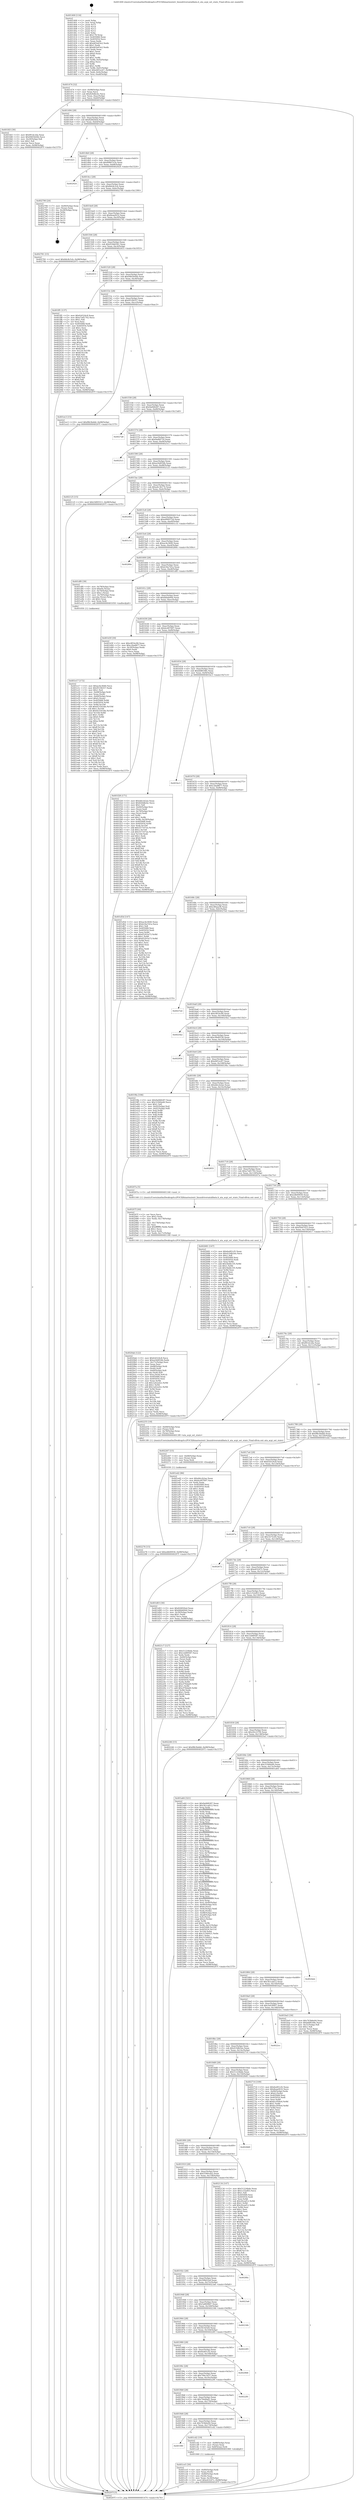 digraph "0x401400" {
  label = "0x401400 (/mnt/c/Users/mathe/Desktop/tcc/POCII/binaries/extr_linuxdriversatalibata.h_ata_acpi_set_state_Final-ollvm.out::main(0))"
  labelloc = "t"
  node[shape=record]

  Entry [label="",width=0.3,height=0.3,shape=circle,fillcolor=black,style=filled]
  "0x401474" [label="{
     0x401474 [32]\l
     | [instrs]\l
     &nbsp;&nbsp;0x401474 \<+6\>: mov -0x98(%rbp),%eax\l
     &nbsp;&nbsp;0x40147a \<+2\>: mov %eax,%ecx\l
     &nbsp;&nbsp;0x40147c \<+6\>: sub $0x826dbcbc,%ecx\l
     &nbsp;&nbsp;0x401482 \<+6\>: mov %eax,-0xac(%rbp)\l
     &nbsp;&nbsp;0x401488 \<+6\>: mov %ecx,-0xb0(%rbp)\l
     &nbsp;&nbsp;0x40148e \<+6\>: je 0000000000401fd3 \<main+0xbd3\>\l
  }"]
  "0x401fd3" [label="{
     0x401fd3 [30]\l
     | [instrs]\l
     &nbsp;&nbsp;0x401fd3 \<+5\>: mov $0xf81dc2da,%eax\l
     &nbsp;&nbsp;0x401fd8 \<+5\>: mov $0x9465b44b,%ecx\l
     &nbsp;&nbsp;0x401fdd \<+3\>: mov -0x29(%rbp),%dl\l
     &nbsp;&nbsp;0x401fe0 \<+3\>: test $0x1,%dl\l
     &nbsp;&nbsp;0x401fe3 \<+3\>: cmovne %ecx,%eax\l
     &nbsp;&nbsp;0x401fe6 \<+6\>: mov %eax,-0x98(%rbp)\l
     &nbsp;&nbsp;0x401fec \<+5\>: jmp 000000000040297f \<main+0x157f\>\l
  }"]
  "0x401494" [label="{
     0x401494 [28]\l
     | [instrs]\l
     &nbsp;&nbsp;0x401494 \<+5\>: jmp 0000000000401499 \<main+0x99\>\l
     &nbsp;&nbsp;0x401499 \<+6\>: mov -0xac(%rbp),%eax\l
     &nbsp;&nbsp;0x40149f \<+5\>: sub $0x826f20ed,%eax\l
     &nbsp;&nbsp;0x4014a4 \<+6\>: mov %eax,-0xb4(%rbp)\l
     &nbsp;&nbsp;0x4014aa \<+6\>: je 0000000000401d21 \<main+0x921\>\l
  }"]
  Exit [label="",width=0.3,height=0.3,shape=circle,fillcolor=black,style=filled,peripheries=2]
  "0x401d21" [label="{
     0x401d21\l
  }", style=dashed]
  "0x4014b0" [label="{
     0x4014b0 [28]\l
     | [instrs]\l
     &nbsp;&nbsp;0x4014b0 \<+5\>: jmp 00000000004014b5 \<main+0xb5\>\l
     &nbsp;&nbsp;0x4014b5 \<+6\>: mov -0xac(%rbp),%eax\l
     &nbsp;&nbsp;0x4014bb \<+5\>: sub $0x89807e3e,%eax\l
     &nbsp;&nbsp;0x4014c0 \<+6\>: mov %eax,-0xb8(%rbp)\l
     &nbsp;&nbsp;0x4014c6 \<+6\>: je 0000000000402924 \<main+0x1524\>\l
  }"]
  "0x402276" [label="{
     0x402276 [15]\l
     | [instrs]\l
     &nbsp;&nbsp;0x402276 \<+10\>: movl $0xedb00930,-0x98(%rbp)\l
     &nbsp;&nbsp;0x402280 \<+5\>: jmp 000000000040297f \<main+0x157f\>\l
  }"]
  "0x402924" [label="{
     0x402924\l
  }", style=dashed]
  "0x4014cc" [label="{
     0x4014cc [28]\l
     | [instrs]\l
     &nbsp;&nbsp;0x4014cc \<+5\>: jmp 00000000004014d1 \<main+0xd1\>\l
     &nbsp;&nbsp;0x4014d1 \<+6\>: mov -0xac(%rbp),%eax\l
     &nbsp;&nbsp;0x4014d7 \<+5\>: sub $0x8dc8c5cb,%eax\l
     &nbsp;&nbsp;0x4014dc \<+6\>: mov %eax,-0xbc(%rbp)\l
     &nbsp;&nbsp;0x4014e2 \<+6\>: je 0000000000402790 \<main+0x1390\>\l
  }"]
  "0x402267" [label="{
     0x402267 [15]\l
     | [instrs]\l
     &nbsp;&nbsp;0x402267 \<+4\>: mov -0x68(%rbp),%rax\l
     &nbsp;&nbsp;0x40226b \<+3\>: mov (%rax),%rax\l
     &nbsp;&nbsp;0x40226e \<+3\>: mov %rax,%rdi\l
     &nbsp;&nbsp;0x402271 \<+5\>: call 0000000000401030 \<free@plt\>\l
     | [calls]\l
     &nbsp;&nbsp;0x401030 \{1\} (unknown)\l
  }"]
  "0x402790" [label="{
     0x402790 [24]\l
     | [instrs]\l
     &nbsp;&nbsp;0x402790 \<+7\>: mov -0x90(%rbp),%rax\l
     &nbsp;&nbsp;0x402797 \<+2\>: mov (%rax),%eax\l
     &nbsp;&nbsp;0x402799 \<+4\>: lea -0x28(%rbp),%rsp\l
     &nbsp;&nbsp;0x40279d \<+1\>: pop %rbx\l
     &nbsp;&nbsp;0x40279e \<+2\>: pop %r12\l
     &nbsp;&nbsp;0x4027a0 \<+2\>: pop %r13\l
     &nbsp;&nbsp;0x4027a2 \<+2\>: pop %r14\l
     &nbsp;&nbsp;0x4027a4 \<+2\>: pop %r15\l
     &nbsp;&nbsp;0x4027a6 \<+1\>: pop %rbp\l
     &nbsp;&nbsp;0x4027a7 \<+1\>: ret\l
  }"]
  "0x4014e8" [label="{
     0x4014e8 [28]\l
     | [instrs]\l
     &nbsp;&nbsp;0x4014e8 \<+5\>: jmp 00000000004014ed \<main+0xed\>\l
     &nbsp;&nbsp;0x4014ed \<+6\>: mov -0xac(%rbp),%eax\l
     &nbsp;&nbsp;0x4014f3 \<+5\>: sub $0x8eaef432,%eax\l
     &nbsp;&nbsp;0x4014f8 \<+6\>: mov %eax,-0xc0(%rbp)\l
     &nbsp;&nbsp;0x4014fe \<+6\>: je 0000000000402781 \<main+0x1381\>\l
  }"]
  "0x4020ab" [label="{
     0x4020ab [122]\l
     | [instrs]\l
     &nbsp;&nbsp;0x4020ab \<+5\>: mov $0xfcb524c8,%ecx\l
     &nbsp;&nbsp;0x4020b0 \<+5\>: mov $0xa24d054b,%edx\l
     &nbsp;&nbsp;0x4020b5 \<+6\>: mov -0x17c(%rbp),%esi\l
     &nbsp;&nbsp;0x4020bb \<+3\>: imul %eax,%esi\l
     &nbsp;&nbsp;0x4020be \<+4\>: mov -0x68(%rbp),%rdi\l
     &nbsp;&nbsp;0x4020c2 \<+3\>: mov (%rdi),%rdi\l
     &nbsp;&nbsp;0x4020c5 \<+4\>: mov -0x60(%rbp),%r8\l
     &nbsp;&nbsp;0x4020c9 \<+3\>: movslq (%r8),%r8\l
     &nbsp;&nbsp;0x4020cc \<+4\>: mov %esi,(%rdi,%r8,4)\l
     &nbsp;&nbsp;0x4020d0 \<+7\>: mov 0x405068,%eax\l
     &nbsp;&nbsp;0x4020d7 \<+7\>: mov 0x405054,%esi\l
     &nbsp;&nbsp;0x4020de \<+3\>: mov %eax,%r9d\l
     &nbsp;&nbsp;0x4020e1 \<+7\>: sub $0x1a42a42c,%r9d\l
     &nbsp;&nbsp;0x4020e8 \<+4\>: sub $0x1,%r9d\l
     &nbsp;&nbsp;0x4020ec \<+7\>: add $0x1a42a42c,%r9d\l
     &nbsp;&nbsp;0x4020f3 \<+4\>: imul %r9d,%eax\l
     &nbsp;&nbsp;0x4020f7 \<+3\>: and $0x1,%eax\l
     &nbsp;&nbsp;0x4020fa \<+3\>: cmp $0x0,%eax\l
     &nbsp;&nbsp;0x4020fd \<+4\>: sete %r10b\l
     &nbsp;&nbsp;0x402101 \<+3\>: cmp $0xa,%esi\l
     &nbsp;&nbsp;0x402104 \<+4\>: setl %r11b\l
     &nbsp;&nbsp;0x402108 \<+3\>: mov %r10b,%bl\l
     &nbsp;&nbsp;0x40210b \<+3\>: and %r11b,%bl\l
     &nbsp;&nbsp;0x40210e \<+3\>: xor %r11b,%r10b\l
     &nbsp;&nbsp;0x402111 \<+3\>: or %r10b,%bl\l
     &nbsp;&nbsp;0x402114 \<+3\>: test $0x1,%bl\l
     &nbsp;&nbsp;0x402117 \<+3\>: cmovne %edx,%ecx\l
     &nbsp;&nbsp;0x40211a \<+6\>: mov %ecx,-0x98(%rbp)\l
     &nbsp;&nbsp;0x402120 \<+5\>: jmp 000000000040297f \<main+0x157f\>\l
  }"]
  "0x402781" [label="{
     0x402781 [15]\l
     | [instrs]\l
     &nbsp;&nbsp;0x402781 \<+10\>: movl $0x8dc8c5cb,-0x98(%rbp)\l
     &nbsp;&nbsp;0x40278b \<+5\>: jmp 000000000040297f \<main+0x157f\>\l
  }"]
  "0x401504" [label="{
     0x401504 [28]\l
     | [instrs]\l
     &nbsp;&nbsp;0x401504 \<+5\>: jmp 0000000000401509 \<main+0x109\>\l
     &nbsp;&nbsp;0x401509 \<+6\>: mov -0xac(%rbp),%eax\l
     &nbsp;&nbsp;0x40150f \<+5\>: sub $0x91bb63b1,%eax\l
     &nbsp;&nbsp;0x401514 \<+6\>: mov %eax,-0xc4(%rbp)\l
     &nbsp;&nbsp;0x40151a \<+6\>: je 0000000000402453 \<main+0x1053\>\l
  }"]
  "0x40207f" [label="{
     0x40207f [44]\l
     | [instrs]\l
     &nbsp;&nbsp;0x40207f \<+2\>: xor %ecx,%ecx\l
     &nbsp;&nbsp;0x402081 \<+5\>: mov $0x2,%edx\l
     &nbsp;&nbsp;0x402086 \<+6\>: mov %edx,-0x178(%rbp)\l
     &nbsp;&nbsp;0x40208c \<+1\>: cltd\l
     &nbsp;&nbsp;0x40208d \<+6\>: mov -0x178(%rbp),%esi\l
     &nbsp;&nbsp;0x402093 \<+2\>: idiv %esi\l
     &nbsp;&nbsp;0x402095 \<+6\>: imul $0xfffffffe,%edx,%edx\l
     &nbsp;&nbsp;0x40209b \<+3\>: sub $0x1,%ecx\l
     &nbsp;&nbsp;0x40209e \<+2\>: sub %ecx,%edx\l
     &nbsp;&nbsp;0x4020a0 \<+6\>: mov %edx,-0x17c(%rbp)\l
     &nbsp;&nbsp;0x4020a6 \<+5\>: call 0000000000401160 \<next_i\>\l
     | [calls]\l
     &nbsp;&nbsp;0x401160 \{1\} (/mnt/c/Users/mathe/Desktop/tcc/POCII/binaries/extr_linuxdriversatalibata.h_ata_acpi_set_state_Final-ollvm.out::next_i)\l
  }"]
  "0x402453" [label="{
     0x402453\l
  }", style=dashed]
  "0x401520" [label="{
     0x401520 [28]\l
     | [instrs]\l
     &nbsp;&nbsp;0x401520 \<+5\>: jmp 0000000000401525 \<main+0x125\>\l
     &nbsp;&nbsp;0x401525 \<+6\>: mov -0xac(%rbp),%eax\l
     &nbsp;&nbsp;0x40152b \<+5\>: sub $0x9465b44b,%eax\l
     &nbsp;&nbsp;0x401530 \<+6\>: mov %eax,-0xc8(%rbp)\l
     &nbsp;&nbsp;0x401536 \<+6\>: je 0000000000401ff1 \<main+0xbf1\>\l
  }"]
  "0x401e17" [label="{
     0x401e17 [172]\l
     | [instrs]\l
     &nbsp;&nbsp;0x401e17 \<+5\>: mov $0xac4e3640,%ecx\l
     &nbsp;&nbsp;0x401e1c \<+5\>: mov $0x951fb557,%edx\l
     &nbsp;&nbsp;0x401e21 \<+3\>: mov $0x1,%sil\l
     &nbsp;&nbsp;0x401e24 \<+4\>: mov -0x68(%rbp),%rdi\l
     &nbsp;&nbsp;0x401e28 \<+3\>: mov %rax,(%rdi)\l
     &nbsp;&nbsp;0x401e2b \<+4\>: mov -0x60(%rbp),%rax\l
     &nbsp;&nbsp;0x401e2f \<+6\>: movl $0x0,(%rax)\l
     &nbsp;&nbsp;0x401e35 \<+8\>: mov 0x405068,%r8d\l
     &nbsp;&nbsp;0x401e3d \<+8\>: mov 0x405054,%r9d\l
     &nbsp;&nbsp;0x401e45 \<+3\>: mov %r8d,%r10d\l
     &nbsp;&nbsp;0x401e48 \<+7\>: add $0x923543de,%r10d\l
     &nbsp;&nbsp;0x401e4f \<+4\>: sub $0x1,%r10d\l
     &nbsp;&nbsp;0x401e53 \<+7\>: sub $0x923543de,%r10d\l
     &nbsp;&nbsp;0x401e5a \<+4\>: imul %r10d,%r8d\l
     &nbsp;&nbsp;0x401e5e \<+4\>: and $0x1,%r8d\l
     &nbsp;&nbsp;0x401e62 \<+4\>: cmp $0x0,%r8d\l
     &nbsp;&nbsp;0x401e66 \<+4\>: sete %r11b\l
     &nbsp;&nbsp;0x401e6a \<+4\>: cmp $0xa,%r9d\l
     &nbsp;&nbsp;0x401e6e \<+3\>: setl %bl\l
     &nbsp;&nbsp;0x401e71 \<+3\>: mov %r11b,%r14b\l
     &nbsp;&nbsp;0x401e74 \<+4\>: xor $0xff,%r14b\l
     &nbsp;&nbsp;0x401e78 \<+3\>: mov %bl,%r15b\l
     &nbsp;&nbsp;0x401e7b \<+4\>: xor $0xff,%r15b\l
     &nbsp;&nbsp;0x401e7f \<+4\>: xor $0x1,%sil\l
     &nbsp;&nbsp;0x401e83 \<+3\>: mov %r14b,%r12b\l
     &nbsp;&nbsp;0x401e86 \<+4\>: and $0xff,%r12b\l
     &nbsp;&nbsp;0x401e8a \<+3\>: and %sil,%r11b\l
     &nbsp;&nbsp;0x401e8d \<+3\>: mov %r15b,%r13b\l
     &nbsp;&nbsp;0x401e90 \<+4\>: and $0xff,%r13b\l
     &nbsp;&nbsp;0x401e94 \<+3\>: and %sil,%bl\l
     &nbsp;&nbsp;0x401e97 \<+3\>: or %r11b,%r12b\l
     &nbsp;&nbsp;0x401e9a \<+3\>: or %bl,%r13b\l
     &nbsp;&nbsp;0x401e9d \<+3\>: xor %r13b,%r12b\l
     &nbsp;&nbsp;0x401ea0 \<+3\>: or %r15b,%r14b\l
     &nbsp;&nbsp;0x401ea3 \<+4\>: xor $0xff,%r14b\l
     &nbsp;&nbsp;0x401ea7 \<+4\>: or $0x1,%sil\l
     &nbsp;&nbsp;0x401eab \<+3\>: and %sil,%r14b\l
     &nbsp;&nbsp;0x401eae \<+3\>: or %r14b,%r12b\l
     &nbsp;&nbsp;0x401eb1 \<+4\>: test $0x1,%r12b\l
     &nbsp;&nbsp;0x401eb5 \<+3\>: cmovne %edx,%ecx\l
     &nbsp;&nbsp;0x401eb8 \<+6\>: mov %ecx,-0x98(%rbp)\l
     &nbsp;&nbsp;0x401ebe \<+5\>: jmp 000000000040297f \<main+0x157f\>\l
  }"]
  "0x401ff1" [label="{
     0x401ff1 [137]\l
     | [instrs]\l
     &nbsp;&nbsp;0x401ff1 \<+5\>: mov $0xfcb524c8,%eax\l
     &nbsp;&nbsp;0x401ff6 \<+5\>: mov $0xe7a81702,%ecx\l
     &nbsp;&nbsp;0x401ffb \<+2\>: mov $0x1,%dl\l
     &nbsp;&nbsp;0x401ffd \<+2\>: xor %esi,%esi\l
     &nbsp;&nbsp;0x401fff \<+7\>: mov 0x405068,%edi\l
     &nbsp;&nbsp;0x402006 \<+8\>: mov 0x405054,%r8d\l
     &nbsp;&nbsp;0x40200e \<+3\>: sub $0x1,%esi\l
     &nbsp;&nbsp;0x402011 \<+3\>: mov %edi,%r9d\l
     &nbsp;&nbsp;0x402014 \<+3\>: add %esi,%r9d\l
     &nbsp;&nbsp;0x402017 \<+4\>: imul %r9d,%edi\l
     &nbsp;&nbsp;0x40201b \<+3\>: and $0x1,%edi\l
     &nbsp;&nbsp;0x40201e \<+3\>: cmp $0x0,%edi\l
     &nbsp;&nbsp;0x402021 \<+4\>: sete %r10b\l
     &nbsp;&nbsp;0x402025 \<+4\>: cmp $0xa,%r8d\l
     &nbsp;&nbsp;0x402029 \<+4\>: setl %r11b\l
     &nbsp;&nbsp;0x40202d \<+3\>: mov %r10b,%bl\l
     &nbsp;&nbsp;0x402030 \<+3\>: xor $0xff,%bl\l
     &nbsp;&nbsp;0x402033 \<+3\>: mov %r11b,%r14b\l
     &nbsp;&nbsp;0x402036 \<+4\>: xor $0xff,%r14b\l
     &nbsp;&nbsp;0x40203a \<+3\>: xor $0x0,%dl\l
     &nbsp;&nbsp;0x40203d \<+3\>: mov %bl,%r15b\l
     &nbsp;&nbsp;0x402040 \<+4\>: and $0x0,%r15b\l
     &nbsp;&nbsp;0x402044 \<+3\>: and %dl,%r10b\l
     &nbsp;&nbsp;0x402047 \<+3\>: mov %r14b,%r12b\l
     &nbsp;&nbsp;0x40204a \<+4\>: and $0x0,%r12b\l
     &nbsp;&nbsp;0x40204e \<+3\>: and %dl,%r11b\l
     &nbsp;&nbsp;0x402051 \<+3\>: or %r10b,%r15b\l
     &nbsp;&nbsp;0x402054 \<+3\>: or %r11b,%r12b\l
     &nbsp;&nbsp;0x402057 \<+3\>: xor %r12b,%r15b\l
     &nbsp;&nbsp;0x40205a \<+3\>: or %r14b,%bl\l
     &nbsp;&nbsp;0x40205d \<+3\>: xor $0xff,%bl\l
     &nbsp;&nbsp;0x402060 \<+3\>: or $0x0,%dl\l
     &nbsp;&nbsp;0x402063 \<+2\>: and %dl,%bl\l
     &nbsp;&nbsp;0x402065 \<+3\>: or %bl,%r15b\l
     &nbsp;&nbsp;0x402068 \<+4\>: test $0x1,%r15b\l
     &nbsp;&nbsp;0x40206c \<+3\>: cmovne %ecx,%eax\l
     &nbsp;&nbsp;0x40206f \<+6\>: mov %eax,-0x98(%rbp)\l
     &nbsp;&nbsp;0x402075 \<+5\>: jmp 000000000040297f \<main+0x157f\>\l
  }"]
  "0x40153c" [label="{
     0x40153c [28]\l
     | [instrs]\l
     &nbsp;&nbsp;0x40153c \<+5\>: jmp 0000000000401541 \<main+0x141\>\l
     &nbsp;&nbsp;0x401541 \<+6\>: mov -0xac(%rbp),%eax\l
     &nbsp;&nbsp;0x401547 \<+5\>: sub $0x951fb557,%eax\l
     &nbsp;&nbsp;0x40154c \<+6\>: mov %eax,-0xcc(%rbp)\l
     &nbsp;&nbsp;0x401552 \<+6\>: je 0000000000401ec3 \<main+0xac3\>\l
  }"]
  "0x401ce5" [label="{
     0x401ce5 [30]\l
     | [instrs]\l
     &nbsp;&nbsp;0x401ce5 \<+4\>: mov -0x80(%rbp),%rdi\l
     &nbsp;&nbsp;0x401ce9 \<+2\>: mov %eax,(%rdi)\l
     &nbsp;&nbsp;0x401ceb \<+4\>: mov -0x80(%rbp),%rdi\l
     &nbsp;&nbsp;0x401cef \<+2\>: mov (%rdi),%eax\l
     &nbsp;&nbsp;0x401cf1 \<+3\>: mov %eax,-0x30(%rbp)\l
     &nbsp;&nbsp;0x401cf4 \<+10\>: movl $0xe63247c,-0x98(%rbp)\l
     &nbsp;&nbsp;0x401cfe \<+5\>: jmp 000000000040297f \<main+0x157f\>\l
  }"]
  "0x401ec3" [label="{
     0x401ec3 [15]\l
     | [instrs]\l
     &nbsp;&nbsp;0x401ec3 \<+10\>: movl $0xf8b3bddd,-0x98(%rbp)\l
     &nbsp;&nbsp;0x401ecd \<+5\>: jmp 000000000040297f \<main+0x157f\>\l
  }"]
  "0x401558" [label="{
     0x401558 [28]\l
     | [instrs]\l
     &nbsp;&nbsp;0x401558 \<+5\>: jmp 000000000040155d \<main+0x15d\>\l
     &nbsp;&nbsp;0x40155d \<+6\>: mov -0xac(%rbp),%eax\l
     &nbsp;&nbsp;0x401563 \<+5\>: sub $0x9a068287,%eax\l
     &nbsp;&nbsp;0x401568 \<+6\>: mov %eax,-0xd0(%rbp)\l
     &nbsp;&nbsp;0x40156e \<+6\>: je 00000000004027a8 \<main+0x13a8\>\l
  }"]
  "0x4019f0" [label="{
     0x4019f0\l
  }", style=dashed]
  "0x4027a8" [label="{
     0x4027a8\l
  }", style=dashed]
  "0x401574" [label="{
     0x401574 [28]\l
     | [instrs]\l
     &nbsp;&nbsp;0x401574 \<+5\>: jmp 0000000000401579 \<main+0x179\>\l
     &nbsp;&nbsp;0x401579 \<+6\>: mov -0xac(%rbp),%eax\l
     &nbsp;&nbsp;0x40157f \<+5\>: sub $0x9adfd716,%eax\l
     &nbsp;&nbsp;0x401584 \<+6\>: mov %eax,-0xd4(%rbp)\l
     &nbsp;&nbsp;0x40158a \<+6\>: je 00000000004025c1 \<main+0x11c1\>\l
  }"]
  "0x401cd2" [label="{
     0x401cd2 [19]\l
     | [instrs]\l
     &nbsp;&nbsp;0x401cd2 \<+7\>: mov -0x88(%rbp),%rax\l
     &nbsp;&nbsp;0x401cd9 \<+3\>: mov (%rax),%rax\l
     &nbsp;&nbsp;0x401cdc \<+4\>: mov 0x8(%rax),%rdi\l
     &nbsp;&nbsp;0x401ce0 \<+5\>: call 0000000000401060 \<atoi@plt\>\l
     | [calls]\l
     &nbsp;&nbsp;0x401060 \{1\} (unknown)\l
  }"]
  "0x4025c1" [label="{
     0x4025c1\l
  }", style=dashed]
  "0x401590" [label="{
     0x401590 [28]\l
     | [instrs]\l
     &nbsp;&nbsp;0x401590 \<+5\>: jmp 0000000000401595 \<main+0x195\>\l
     &nbsp;&nbsp;0x401595 \<+6\>: mov -0xac(%rbp),%eax\l
     &nbsp;&nbsp;0x40159b \<+5\>: sub $0xa24d054b,%eax\l
     &nbsp;&nbsp;0x4015a0 \<+6\>: mov %eax,-0xd8(%rbp)\l
     &nbsp;&nbsp;0x4015a6 \<+6\>: je 0000000000402125 \<main+0xd25\>\l
  }"]
  "0x4019d4" [label="{
     0x4019d4 [28]\l
     | [instrs]\l
     &nbsp;&nbsp;0x4019d4 \<+5\>: jmp 00000000004019d9 \<main+0x5d9\>\l
     &nbsp;&nbsp;0x4019d9 \<+6\>: mov -0xac(%rbp),%eax\l
     &nbsp;&nbsp;0x4019df \<+5\>: sub $0x763b6e04,%eax\l
     &nbsp;&nbsp;0x4019e4 \<+6\>: mov %eax,-0x174(%rbp)\l
     &nbsp;&nbsp;0x4019ea \<+6\>: je 0000000000401cd2 \<main+0x8d2\>\l
  }"]
  "0x402125" [label="{
     0x402125 [15]\l
     | [instrs]\l
     &nbsp;&nbsp;0x402125 \<+10\>: movl $0x54f05511,-0x98(%rbp)\l
     &nbsp;&nbsp;0x40212f \<+5\>: jmp 000000000040297f \<main+0x157f\>\l
  }"]
  "0x4015ac" [label="{
     0x4015ac [28]\l
     | [instrs]\l
     &nbsp;&nbsp;0x4015ac \<+5\>: jmp 00000000004015b1 \<main+0x1b1\>\l
     &nbsp;&nbsp;0x4015b1 \<+6\>: mov -0xac(%rbp),%eax\l
     &nbsp;&nbsp;0x4015b7 \<+5\>: sub $0xa4c3b174,%eax\l
     &nbsp;&nbsp;0x4015bc \<+6\>: mov %eax,-0xdc(%rbp)\l
     &nbsp;&nbsp;0x4015c2 \<+6\>: je 0000000000402462 \<main+0x1062\>\l
  }"]
  "0x401cc3" [label="{
     0x401cc3\l
  }", style=dashed]
  "0x402462" [label="{
     0x402462\l
  }", style=dashed]
  "0x4015c8" [label="{
     0x4015c8 [28]\l
     | [instrs]\l
     &nbsp;&nbsp;0x4015c8 \<+5\>: jmp 00000000004015cd \<main+0x1cd\>\l
     &nbsp;&nbsp;0x4015cd \<+6\>: mov -0xac(%rbp),%eax\l
     &nbsp;&nbsp;0x4015d3 \<+5\>: sub $0xa999572d,%eax\l
     &nbsp;&nbsp;0x4015d8 \<+6\>: mov %eax,-0xe0(%rbp)\l
     &nbsp;&nbsp;0x4015de \<+6\>: je 0000000000401c1e \<main+0x81e\>\l
  }"]
  "0x4019b8" [label="{
     0x4019b8 [28]\l
     | [instrs]\l
     &nbsp;&nbsp;0x4019b8 \<+5\>: jmp 00000000004019bd \<main+0x5bd\>\l
     &nbsp;&nbsp;0x4019bd \<+6\>: mov -0xac(%rbp),%eax\l
     &nbsp;&nbsp;0x4019c3 \<+5\>: sub $0x70e6fad1,%eax\l
     &nbsp;&nbsp;0x4019c8 \<+6\>: mov %eax,-0x170(%rbp)\l
     &nbsp;&nbsp;0x4019ce \<+6\>: je 0000000000401cc3 \<main+0x8c3\>\l
  }"]
  "0x401c1e" [label="{
     0x401c1e\l
  }", style=dashed]
  "0x4015e4" [label="{
     0x4015e4 [28]\l
     | [instrs]\l
     &nbsp;&nbsp;0x4015e4 \<+5\>: jmp 00000000004015e9 \<main+0x1e9\>\l
     &nbsp;&nbsp;0x4015e9 \<+6\>: mov -0xac(%rbp),%eax\l
     &nbsp;&nbsp;0x4015ef \<+5\>: sub $0xac4e3640,%eax\l
     &nbsp;&nbsp;0x4015f4 \<+6\>: mov %eax,-0xe4(%rbp)\l
     &nbsp;&nbsp;0x4015fa \<+6\>: je 000000000040280e \<main+0x140e\>\l
  }"]
  "0x4022f0" [label="{
     0x4022f0\l
  }", style=dashed]
  "0x40280e" [label="{
     0x40280e\l
  }", style=dashed]
  "0x401600" [label="{
     0x401600 [28]\l
     | [instrs]\l
     &nbsp;&nbsp;0x401600 \<+5\>: jmp 0000000000401605 \<main+0x205\>\l
     &nbsp;&nbsp;0x401605 \<+6\>: mov -0xac(%rbp),%eax\l
     &nbsp;&nbsp;0x40160b \<+5\>: sub $0xb34a7d1a,%eax\l
     &nbsp;&nbsp;0x401610 \<+6\>: mov %eax,-0xe8(%rbp)\l
     &nbsp;&nbsp;0x401616 \<+6\>: je 0000000000401df0 \<main+0x9f0\>\l
  }"]
  "0x40199c" [label="{
     0x40199c [28]\l
     | [instrs]\l
     &nbsp;&nbsp;0x40199c \<+5\>: jmp 00000000004019a1 \<main+0x5a1\>\l
     &nbsp;&nbsp;0x4019a1 \<+6\>: mov -0xac(%rbp),%eax\l
     &nbsp;&nbsp;0x4019a7 \<+5\>: sub $0x706c5437,%eax\l
     &nbsp;&nbsp;0x4019ac \<+6\>: mov %eax,-0x16c(%rbp)\l
     &nbsp;&nbsp;0x4019b2 \<+6\>: je 00000000004022f0 \<main+0xef0\>\l
  }"]
  "0x401df0" [label="{
     0x401df0 [39]\l
     | [instrs]\l
     &nbsp;&nbsp;0x401df0 \<+4\>: mov -0x78(%rbp),%rax\l
     &nbsp;&nbsp;0x401df4 \<+6\>: movl $0x64,(%rax)\l
     &nbsp;&nbsp;0x401dfa \<+4\>: mov -0x70(%rbp),%rax\l
     &nbsp;&nbsp;0x401dfe \<+6\>: movl $0x1,(%rax)\l
     &nbsp;&nbsp;0x401e04 \<+4\>: mov -0x70(%rbp),%rax\l
     &nbsp;&nbsp;0x401e08 \<+3\>: movslq (%rax),%rax\l
     &nbsp;&nbsp;0x401e0b \<+4\>: shl $0x2,%rax\l
     &nbsp;&nbsp;0x401e0f \<+3\>: mov %rax,%rdi\l
     &nbsp;&nbsp;0x401e12 \<+5\>: call 0000000000401050 \<malloc@plt\>\l
     | [calls]\l
     &nbsp;&nbsp;0x401050 \{1\} (unknown)\l
  }"]
  "0x40161c" [label="{
     0x40161c [28]\l
     | [instrs]\l
     &nbsp;&nbsp;0x40161c \<+5\>: jmp 0000000000401621 \<main+0x221\>\l
     &nbsp;&nbsp;0x401621 \<+6\>: mov -0xac(%rbp),%eax\l
     &nbsp;&nbsp;0x401627 \<+5\>: sub $0xbbfab944,%eax\l
     &nbsp;&nbsp;0x40162c \<+6\>: mov %eax,-0xec(%rbp)\l
     &nbsp;&nbsp;0x401632 \<+6\>: je 0000000000401d3f \<main+0x93f\>\l
  }"]
  "0x402968" [label="{
     0x402968\l
  }", style=dashed]
  "0x401d3f" [label="{
     0x401d3f [30]\l
     | [instrs]\l
     &nbsp;&nbsp;0x401d3f \<+5\>: mov $0xc8f1bc90,%eax\l
     &nbsp;&nbsp;0x401d44 \<+5\>: mov $0xc2ba8877,%ecx\l
     &nbsp;&nbsp;0x401d49 \<+3\>: mov -0x30(%rbp),%edx\l
     &nbsp;&nbsp;0x401d4c \<+3\>: cmp $0x0,%edx\l
     &nbsp;&nbsp;0x401d4f \<+3\>: cmove %ecx,%eax\l
     &nbsp;&nbsp;0x401d52 \<+6\>: mov %eax,-0x98(%rbp)\l
     &nbsp;&nbsp;0x401d58 \<+5\>: jmp 000000000040297f \<main+0x157f\>\l
  }"]
  "0x401638" [label="{
     0x401638 [28]\l
     | [instrs]\l
     &nbsp;&nbsp;0x401638 \<+5\>: jmp 000000000040163d \<main+0x23d\>\l
     &nbsp;&nbsp;0x40163d \<+6\>: mov -0xac(%rbp),%eax\l
     &nbsp;&nbsp;0x401643 \<+5\>: sub $0xbcd97697,%eax\l
     &nbsp;&nbsp;0x401648 \<+6\>: mov %eax,-0xf0(%rbp)\l
     &nbsp;&nbsp;0x40164e \<+6\>: je 0000000000401f28 \<main+0xb28\>\l
  }"]
  "0x401980" [label="{
     0x401980 [28]\l
     | [instrs]\l
     &nbsp;&nbsp;0x401980 \<+5\>: jmp 0000000000401985 \<main+0x585\>\l
     &nbsp;&nbsp;0x401985 \<+6\>: mov -0xac(%rbp),%eax\l
     &nbsp;&nbsp;0x40198b \<+5\>: sub $0x6ed01cf2,%eax\l
     &nbsp;&nbsp;0x401990 \<+6\>: mov %eax,-0x168(%rbp)\l
     &nbsp;&nbsp;0x401996 \<+6\>: je 0000000000402968 \<main+0x1568\>\l
  }"]
  "0x401f28" [label="{
     0x401f28 [171]\l
     | [instrs]\l
     &nbsp;&nbsp;0x401f28 \<+5\>: mov $0xddccb2ae,%eax\l
     &nbsp;&nbsp;0x401f2d \<+5\>: mov $0x826dbcbc,%ecx\l
     &nbsp;&nbsp;0x401f32 \<+2\>: mov $0x1,%dl\l
     &nbsp;&nbsp;0x401f34 \<+4\>: mov -0x60(%rbp),%rsi\l
     &nbsp;&nbsp;0x401f38 \<+2\>: mov (%rsi),%edi\l
     &nbsp;&nbsp;0x401f3a \<+4\>: mov -0x70(%rbp),%rsi\l
     &nbsp;&nbsp;0x401f3e \<+2\>: cmp (%rsi),%edi\l
     &nbsp;&nbsp;0x401f40 \<+4\>: setl %r8b\l
     &nbsp;&nbsp;0x401f44 \<+4\>: and $0x1,%r8b\l
     &nbsp;&nbsp;0x401f48 \<+4\>: mov %r8b,-0x29(%rbp)\l
     &nbsp;&nbsp;0x401f4c \<+7\>: mov 0x405068,%edi\l
     &nbsp;&nbsp;0x401f53 \<+8\>: mov 0x405054,%r9d\l
     &nbsp;&nbsp;0x401f5b \<+3\>: mov %edi,%r10d\l
     &nbsp;&nbsp;0x401f5e \<+7\>: add $0x557167ee,%r10d\l
     &nbsp;&nbsp;0x401f65 \<+4\>: sub $0x1,%r10d\l
     &nbsp;&nbsp;0x401f69 \<+7\>: sub $0x557167ee,%r10d\l
     &nbsp;&nbsp;0x401f70 \<+4\>: imul %r10d,%edi\l
     &nbsp;&nbsp;0x401f74 \<+3\>: and $0x1,%edi\l
     &nbsp;&nbsp;0x401f77 \<+3\>: cmp $0x0,%edi\l
     &nbsp;&nbsp;0x401f7a \<+4\>: sete %r8b\l
     &nbsp;&nbsp;0x401f7e \<+4\>: cmp $0xa,%r9d\l
     &nbsp;&nbsp;0x401f82 \<+4\>: setl %r11b\l
     &nbsp;&nbsp;0x401f86 \<+3\>: mov %r8b,%bl\l
     &nbsp;&nbsp;0x401f89 \<+3\>: xor $0xff,%bl\l
     &nbsp;&nbsp;0x401f8c \<+3\>: mov %r11b,%r14b\l
     &nbsp;&nbsp;0x401f8f \<+4\>: xor $0xff,%r14b\l
     &nbsp;&nbsp;0x401f93 \<+3\>: xor $0x1,%dl\l
     &nbsp;&nbsp;0x401f96 \<+3\>: mov %bl,%r15b\l
     &nbsp;&nbsp;0x401f99 \<+4\>: and $0xff,%r15b\l
     &nbsp;&nbsp;0x401f9d \<+3\>: and %dl,%r8b\l
     &nbsp;&nbsp;0x401fa0 \<+3\>: mov %r14b,%r12b\l
     &nbsp;&nbsp;0x401fa3 \<+4\>: and $0xff,%r12b\l
     &nbsp;&nbsp;0x401fa7 \<+3\>: and %dl,%r11b\l
     &nbsp;&nbsp;0x401faa \<+3\>: or %r8b,%r15b\l
     &nbsp;&nbsp;0x401fad \<+3\>: or %r11b,%r12b\l
     &nbsp;&nbsp;0x401fb0 \<+3\>: xor %r12b,%r15b\l
     &nbsp;&nbsp;0x401fb3 \<+3\>: or %r14b,%bl\l
     &nbsp;&nbsp;0x401fb6 \<+3\>: xor $0xff,%bl\l
     &nbsp;&nbsp;0x401fb9 \<+3\>: or $0x1,%dl\l
     &nbsp;&nbsp;0x401fbc \<+2\>: and %dl,%bl\l
     &nbsp;&nbsp;0x401fbe \<+3\>: or %bl,%r15b\l
     &nbsp;&nbsp;0x401fc1 \<+4\>: test $0x1,%r15b\l
     &nbsp;&nbsp;0x401fc5 \<+3\>: cmovne %ecx,%eax\l
     &nbsp;&nbsp;0x401fc8 \<+6\>: mov %eax,-0x98(%rbp)\l
     &nbsp;&nbsp;0x401fce \<+5\>: jmp 000000000040297f \<main+0x157f\>\l
  }"]
  "0x401654" [label="{
     0x401654 [28]\l
     | [instrs]\l
     &nbsp;&nbsp;0x401654 \<+5\>: jmp 0000000000401659 \<main+0x259\>\l
     &nbsp;&nbsp;0x401659 \<+6\>: mov -0xac(%rbp),%eax\l
     &nbsp;&nbsp;0x40165f \<+5\>: sub $0xbfd8168c,%eax\l
     &nbsp;&nbsp;0x401664 \<+6\>: mov %eax,-0xf4(%rbp)\l
     &nbsp;&nbsp;0x40166a \<+6\>: je 0000000000401bc3 \<main+0x7c3\>\l
  }"]
  "0x402285" [label="{
     0x402285\l
  }", style=dashed]
  "0x401bc3" [label="{
     0x401bc3\l
  }", style=dashed]
  "0x401670" [label="{
     0x401670 [28]\l
     | [instrs]\l
     &nbsp;&nbsp;0x401670 \<+5\>: jmp 0000000000401675 \<main+0x275\>\l
     &nbsp;&nbsp;0x401675 \<+6\>: mov -0xac(%rbp),%eax\l
     &nbsp;&nbsp;0x40167b \<+5\>: sub $0xc2ba8877,%eax\l
     &nbsp;&nbsp;0x401680 \<+6\>: mov %eax,-0xf8(%rbp)\l
     &nbsp;&nbsp;0x401686 \<+6\>: je 0000000000401d5d \<main+0x95d\>\l
  }"]
  "0x401964" [label="{
     0x401964 [28]\l
     | [instrs]\l
     &nbsp;&nbsp;0x401964 \<+5\>: jmp 0000000000401969 \<main+0x569\>\l
     &nbsp;&nbsp;0x401969 \<+6\>: mov -0xac(%rbp),%eax\l
     &nbsp;&nbsp;0x40196f \<+5\>: sub $0x5fc5d3e6,%eax\l
     &nbsp;&nbsp;0x401974 \<+6\>: mov %eax,-0x164(%rbp)\l
     &nbsp;&nbsp;0x40197a \<+6\>: je 0000000000402285 \<main+0xe85\>\l
  }"]
  "0x401d5d" [label="{
     0x401d5d [147]\l
     | [instrs]\l
     &nbsp;&nbsp;0x401d5d \<+5\>: mov $0xac4e3640,%eax\l
     &nbsp;&nbsp;0x401d62 \<+5\>: mov $0xb34a7d1a,%ecx\l
     &nbsp;&nbsp;0x401d67 \<+2\>: mov $0x1,%dl\l
     &nbsp;&nbsp;0x401d69 \<+7\>: mov 0x405068,%esi\l
     &nbsp;&nbsp;0x401d70 \<+7\>: mov 0x405054,%edi\l
     &nbsp;&nbsp;0x401d77 \<+3\>: mov %esi,%r8d\l
     &nbsp;&nbsp;0x401d7a \<+7\>: sub $0x65203a73,%r8d\l
     &nbsp;&nbsp;0x401d81 \<+4\>: sub $0x1,%r8d\l
     &nbsp;&nbsp;0x401d85 \<+7\>: add $0x65203a73,%r8d\l
     &nbsp;&nbsp;0x401d8c \<+4\>: imul %r8d,%esi\l
     &nbsp;&nbsp;0x401d90 \<+3\>: and $0x1,%esi\l
     &nbsp;&nbsp;0x401d93 \<+3\>: cmp $0x0,%esi\l
     &nbsp;&nbsp;0x401d96 \<+4\>: sete %r9b\l
     &nbsp;&nbsp;0x401d9a \<+3\>: cmp $0xa,%edi\l
     &nbsp;&nbsp;0x401d9d \<+4\>: setl %r10b\l
     &nbsp;&nbsp;0x401da1 \<+3\>: mov %r9b,%r11b\l
     &nbsp;&nbsp;0x401da4 \<+4\>: xor $0xff,%r11b\l
     &nbsp;&nbsp;0x401da8 \<+3\>: mov %r10b,%bl\l
     &nbsp;&nbsp;0x401dab \<+3\>: xor $0xff,%bl\l
     &nbsp;&nbsp;0x401dae \<+3\>: xor $0x1,%dl\l
     &nbsp;&nbsp;0x401db1 \<+3\>: mov %r11b,%r14b\l
     &nbsp;&nbsp;0x401db4 \<+4\>: and $0xff,%r14b\l
     &nbsp;&nbsp;0x401db8 \<+3\>: and %dl,%r9b\l
     &nbsp;&nbsp;0x401dbb \<+3\>: mov %bl,%r15b\l
     &nbsp;&nbsp;0x401dbe \<+4\>: and $0xff,%r15b\l
     &nbsp;&nbsp;0x401dc2 \<+3\>: and %dl,%r10b\l
     &nbsp;&nbsp;0x401dc5 \<+3\>: or %r9b,%r14b\l
     &nbsp;&nbsp;0x401dc8 \<+3\>: or %r10b,%r15b\l
     &nbsp;&nbsp;0x401dcb \<+3\>: xor %r15b,%r14b\l
     &nbsp;&nbsp;0x401dce \<+3\>: or %bl,%r11b\l
     &nbsp;&nbsp;0x401dd1 \<+4\>: xor $0xff,%r11b\l
     &nbsp;&nbsp;0x401dd5 \<+3\>: or $0x1,%dl\l
     &nbsp;&nbsp;0x401dd8 \<+3\>: and %dl,%r11b\l
     &nbsp;&nbsp;0x401ddb \<+3\>: or %r11b,%r14b\l
     &nbsp;&nbsp;0x401dde \<+4\>: test $0x1,%r14b\l
     &nbsp;&nbsp;0x401de2 \<+3\>: cmovne %ecx,%eax\l
     &nbsp;&nbsp;0x401de5 \<+6\>: mov %eax,-0x98(%rbp)\l
     &nbsp;&nbsp;0x401deb \<+5\>: jmp 000000000040297f \<main+0x157f\>\l
  }"]
  "0x40168c" [label="{
     0x40168c [28]\l
     | [instrs]\l
     &nbsp;&nbsp;0x40168c \<+5\>: jmp 0000000000401691 \<main+0x291\>\l
     &nbsp;&nbsp;0x401691 \<+6\>: mov -0xac(%rbp),%eax\l
     &nbsp;&nbsp;0x401697 \<+5\>: sub $0xc80aacf6,%eax\l
     &nbsp;&nbsp;0x40169c \<+6\>: mov %eax,-0xfc(%rbp)\l
     &nbsp;&nbsp;0x4016a2 \<+6\>: je 00000000004027ed \<main+0x13ed\>\l
  }"]
  "0x40234b" [label="{
     0x40234b\l
  }", style=dashed]
  "0x4027ed" [label="{
     0x4027ed\l
  }", style=dashed]
  "0x4016a8" [label="{
     0x4016a8 [28]\l
     | [instrs]\l
     &nbsp;&nbsp;0x4016a8 \<+5\>: jmp 00000000004016ad \<main+0x2ad\>\l
     &nbsp;&nbsp;0x4016ad \<+6\>: mov -0xac(%rbp),%eax\l
     &nbsp;&nbsp;0x4016b3 \<+5\>: sub $0xc8f1bc90,%eax\l
     &nbsp;&nbsp;0x4016b8 \<+6\>: mov %eax,-0x100(%rbp)\l
     &nbsp;&nbsp;0x4016be \<+6\>: je 00000000004025b2 \<main+0x11b2\>\l
  }"]
  "0x401948" [label="{
     0x401948 [28]\l
     | [instrs]\l
     &nbsp;&nbsp;0x401948 \<+5\>: jmp 000000000040194d \<main+0x54d\>\l
     &nbsp;&nbsp;0x40194d \<+6\>: mov -0xac(%rbp),%eax\l
     &nbsp;&nbsp;0x401953 \<+5\>: sub $0x5a8698d7,%eax\l
     &nbsp;&nbsp;0x401958 \<+6\>: mov %eax,-0x160(%rbp)\l
     &nbsp;&nbsp;0x40195e \<+6\>: je 000000000040234b \<main+0xf4b\>\l
  }"]
  "0x4025b2" [label="{
     0x4025b2\l
  }", style=dashed]
  "0x4016c4" [label="{
     0x4016c4 [28]\l
     | [instrs]\l
     &nbsp;&nbsp;0x4016c4 \<+5\>: jmp 00000000004016c9 \<main+0x2c9\>\l
     &nbsp;&nbsp;0x4016c9 \<+6\>: mov -0xac(%rbp),%eax\l
     &nbsp;&nbsp;0x4016cf \<+5\>: sub $0xc9bd0536,%eax\l
     &nbsp;&nbsp;0x4016d4 \<+6\>: mov %eax,-0x104(%rbp)\l
     &nbsp;&nbsp;0x4016da \<+6\>: je 0000000000402954 \<main+0x1554\>\l
  }"]
  "0x4023a6" [label="{
     0x4023a6\l
  }", style=dashed]
  "0x402954" [label="{
     0x402954\l
  }", style=dashed]
  "0x4016e0" [label="{
     0x4016e0 [28]\l
     | [instrs]\l
     &nbsp;&nbsp;0x4016e0 \<+5\>: jmp 00000000004016e5 \<main+0x2e5\>\l
     &nbsp;&nbsp;0x4016e5 \<+6\>: mov -0xac(%rbp),%eax\l
     &nbsp;&nbsp;0x4016eb \<+5\>: sub $0xd4f1ec67,%eax\l
     &nbsp;&nbsp;0x4016f0 \<+6\>: mov %eax,-0x108(%rbp)\l
     &nbsp;&nbsp;0x4016f6 \<+6\>: je 00000000004019fa \<main+0x5fa\>\l
  }"]
  "0x40192c" [label="{
     0x40192c [28]\l
     | [instrs]\l
     &nbsp;&nbsp;0x40192c \<+5\>: jmp 0000000000401931 \<main+0x531\>\l
     &nbsp;&nbsp;0x401931 \<+6\>: mov -0xac(%rbp),%eax\l
     &nbsp;&nbsp;0x401937 \<+5\>: sub $0x598d32af,%eax\l
     &nbsp;&nbsp;0x40193c \<+6\>: mov %eax,-0x15c(%rbp)\l
     &nbsp;&nbsp;0x401942 \<+6\>: je 00000000004023a6 \<main+0xfa6\>\l
  }"]
  "0x4019fa" [label="{
     0x4019fa [106]\l
     | [instrs]\l
     &nbsp;&nbsp;0x4019fa \<+5\>: mov $0x9a068287,%eax\l
     &nbsp;&nbsp;0x4019ff \<+5\>: mov $0x31940a40,%ecx\l
     &nbsp;&nbsp;0x401a04 \<+2\>: mov $0x1,%dl\l
     &nbsp;&nbsp;0x401a06 \<+7\>: mov -0x92(%rbp),%sil\l
     &nbsp;&nbsp;0x401a0d \<+7\>: mov -0x91(%rbp),%dil\l
     &nbsp;&nbsp;0x401a14 \<+3\>: mov %sil,%r8b\l
     &nbsp;&nbsp;0x401a17 \<+4\>: xor $0xff,%r8b\l
     &nbsp;&nbsp;0x401a1b \<+3\>: mov %dil,%r9b\l
     &nbsp;&nbsp;0x401a1e \<+4\>: xor $0xff,%r9b\l
     &nbsp;&nbsp;0x401a22 \<+3\>: xor $0x1,%dl\l
     &nbsp;&nbsp;0x401a25 \<+3\>: mov %r8b,%r10b\l
     &nbsp;&nbsp;0x401a28 \<+4\>: and $0xff,%r10b\l
     &nbsp;&nbsp;0x401a2c \<+3\>: and %dl,%sil\l
     &nbsp;&nbsp;0x401a2f \<+3\>: mov %r9b,%r11b\l
     &nbsp;&nbsp;0x401a32 \<+4\>: and $0xff,%r11b\l
     &nbsp;&nbsp;0x401a36 \<+3\>: and %dl,%dil\l
     &nbsp;&nbsp;0x401a39 \<+3\>: or %sil,%r10b\l
     &nbsp;&nbsp;0x401a3c \<+3\>: or %dil,%r11b\l
     &nbsp;&nbsp;0x401a3f \<+3\>: xor %r11b,%r10b\l
     &nbsp;&nbsp;0x401a42 \<+3\>: or %r9b,%r8b\l
     &nbsp;&nbsp;0x401a45 \<+4\>: xor $0xff,%r8b\l
     &nbsp;&nbsp;0x401a49 \<+3\>: or $0x1,%dl\l
     &nbsp;&nbsp;0x401a4c \<+3\>: and %dl,%r8b\l
     &nbsp;&nbsp;0x401a4f \<+3\>: or %r8b,%r10b\l
     &nbsp;&nbsp;0x401a52 \<+4\>: test $0x1,%r10b\l
     &nbsp;&nbsp;0x401a56 \<+3\>: cmovne %ecx,%eax\l
     &nbsp;&nbsp;0x401a59 \<+6\>: mov %eax,-0x98(%rbp)\l
     &nbsp;&nbsp;0x401a5f \<+5\>: jmp 000000000040297f \<main+0x157f\>\l
  }"]
  "0x4016fc" [label="{
     0x4016fc [28]\l
     | [instrs]\l
     &nbsp;&nbsp;0x4016fc \<+5\>: jmp 0000000000401701 \<main+0x301\>\l
     &nbsp;&nbsp;0x401701 \<+6\>: mov -0xac(%rbp),%eax\l
     &nbsp;&nbsp;0x401707 \<+5\>: sub $0xddccb2ae,%eax\l
     &nbsp;&nbsp;0x40170c \<+6\>: mov %eax,-0x10c(%rbp)\l
     &nbsp;&nbsp;0x401712 \<+6\>: je 0000000000402855 \<main+0x1455\>\l
  }"]
  "0x40297f" [label="{
     0x40297f [5]\l
     | [instrs]\l
     &nbsp;&nbsp;0x40297f \<+5\>: jmp 0000000000401474 \<main+0x74\>\l
  }"]
  "0x401400" [label="{
     0x401400 [116]\l
     | [instrs]\l
     &nbsp;&nbsp;0x401400 \<+1\>: push %rbp\l
     &nbsp;&nbsp;0x401401 \<+3\>: mov %rsp,%rbp\l
     &nbsp;&nbsp;0x401404 \<+2\>: push %r15\l
     &nbsp;&nbsp;0x401406 \<+2\>: push %r14\l
     &nbsp;&nbsp;0x401408 \<+2\>: push %r13\l
     &nbsp;&nbsp;0x40140a \<+2\>: push %r12\l
     &nbsp;&nbsp;0x40140c \<+1\>: push %rbx\l
     &nbsp;&nbsp;0x40140d \<+7\>: sub $0x178,%rsp\l
     &nbsp;&nbsp;0x401414 \<+7\>: mov 0x405068,%eax\l
     &nbsp;&nbsp;0x40141b \<+7\>: mov 0x405054,%ecx\l
     &nbsp;&nbsp;0x401422 \<+2\>: mov %eax,%edx\l
     &nbsp;&nbsp;0x401424 \<+6\>: add $0xdd3e63e2,%edx\l
     &nbsp;&nbsp;0x40142a \<+3\>: sub $0x1,%edx\l
     &nbsp;&nbsp;0x40142d \<+6\>: sub $0xdd3e63e2,%edx\l
     &nbsp;&nbsp;0x401433 \<+3\>: imul %edx,%eax\l
     &nbsp;&nbsp;0x401436 \<+3\>: and $0x1,%eax\l
     &nbsp;&nbsp;0x401439 \<+3\>: cmp $0x0,%eax\l
     &nbsp;&nbsp;0x40143c \<+4\>: sete %r8b\l
     &nbsp;&nbsp;0x401440 \<+4\>: and $0x1,%r8b\l
     &nbsp;&nbsp;0x401444 \<+7\>: mov %r8b,-0x92(%rbp)\l
     &nbsp;&nbsp;0x40144b \<+3\>: cmp $0xa,%ecx\l
     &nbsp;&nbsp;0x40144e \<+4\>: setl %r8b\l
     &nbsp;&nbsp;0x401452 \<+4\>: and $0x1,%r8b\l
     &nbsp;&nbsp;0x401456 \<+7\>: mov %r8b,-0x91(%rbp)\l
     &nbsp;&nbsp;0x40145d \<+10\>: movl $0xd4f1ec67,-0x98(%rbp)\l
     &nbsp;&nbsp;0x401467 \<+6\>: mov %edi,-0x9c(%rbp)\l
     &nbsp;&nbsp;0x40146d \<+7\>: mov %rsi,-0xa8(%rbp)\l
  }"]
  "0x4028fa" [label="{
     0x4028fa\l
  }", style=dashed]
  "0x402855" [label="{
     0x402855\l
  }", style=dashed]
  "0x401718" [label="{
     0x401718 [28]\l
     | [instrs]\l
     &nbsp;&nbsp;0x401718 \<+5\>: jmp 000000000040171d \<main+0x31d\>\l
     &nbsp;&nbsp;0x40171d \<+6\>: mov -0xac(%rbp),%eax\l
     &nbsp;&nbsp;0x401723 \<+5\>: sub $0xe7a81702,%eax\l
     &nbsp;&nbsp;0x401728 \<+6\>: mov %eax,-0x110(%rbp)\l
     &nbsp;&nbsp;0x40172e \<+6\>: je 000000000040207a \<main+0xc7a\>\l
  }"]
  "0x401910" [label="{
     0x401910 [28]\l
     | [instrs]\l
     &nbsp;&nbsp;0x401910 \<+5\>: jmp 0000000000401915 \<main+0x515\>\l
     &nbsp;&nbsp;0x401915 \<+6\>: mov -0xac(%rbp),%eax\l
     &nbsp;&nbsp;0x40191b \<+5\>: sub $0x5580ceb2,%eax\l
     &nbsp;&nbsp;0x401920 \<+6\>: mov %eax,-0x158(%rbp)\l
     &nbsp;&nbsp;0x401926 \<+6\>: je 00000000004028fa \<main+0x14fa\>\l
  }"]
  "0x40207a" [label="{
     0x40207a [5]\l
     | [instrs]\l
     &nbsp;&nbsp;0x40207a \<+5\>: call 0000000000401160 \<next_i\>\l
     | [calls]\l
     &nbsp;&nbsp;0x401160 \{1\} (/mnt/c/Users/mathe/Desktop/tcc/POCII/binaries/extr_linuxdriversatalibata.h_ata_acpi_set_state_Final-ollvm.out::next_i)\l
  }"]
  "0x401734" [label="{
     0x401734 [28]\l
     | [instrs]\l
     &nbsp;&nbsp;0x401734 \<+5\>: jmp 0000000000401739 \<main+0x339\>\l
     &nbsp;&nbsp;0x401739 \<+6\>: mov -0xac(%rbp),%eax\l
     &nbsp;&nbsp;0x40173f \<+5\>: sub $0xedb00930,%eax\l
     &nbsp;&nbsp;0x401744 \<+6\>: mov %eax,-0x114(%rbp)\l
     &nbsp;&nbsp;0x40174a \<+6\>: je 0000000000402681 \<main+0x1281\>\l
  }"]
  "0x402134" [label="{
     0x402134 [147]\l
     | [instrs]\l
     &nbsp;&nbsp;0x402134 \<+5\>: mov $0x51224bde,%eax\l
     &nbsp;&nbsp;0x402139 \<+5\>: mov $0x1c52ef03,%ecx\l
     &nbsp;&nbsp;0x40213e \<+2\>: mov $0x1,%dl\l
     &nbsp;&nbsp;0x402140 \<+7\>: mov 0x405068,%esi\l
     &nbsp;&nbsp;0x402147 \<+7\>: mov 0x405054,%edi\l
     &nbsp;&nbsp;0x40214e \<+3\>: mov %esi,%r8d\l
     &nbsp;&nbsp;0x402151 \<+7\>: sub $0x2fceaf12,%r8d\l
     &nbsp;&nbsp;0x402158 \<+4\>: sub $0x1,%r8d\l
     &nbsp;&nbsp;0x40215c \<+7\>: add $0x2fceaf12,%r8d\l
     &nbsp;&nbsp;0x402163 \<+4\>: imul %r8d,%esi\l
     &nbsp;&nbsp;0x402167 \<+3\>: and $0x1,%esi\l
     &nbsp;&nbsp;0x40216a \<+3\>: cmp $0x0,%esi\l
     &nbsp;&nbsp;0x40216d \<+4\>: sete %r9b\l
     &nbsp;&nbsp;0x402171 \<+3\>: cmp $0xa,%edi\l
     &nbsp;&nbsp;0x402174 \<+4\>: setl %r10b\l
     &nbsp;&nbsp;0x402178 \<+3\>: mov %r9b,%r11b\l
     &nbsp;&nbsp;0x40217b \<+4\>: xor $0xff,%r11b\l
     &nbsp;&nbsp;0x40217f \<+3\>: mov %r10b,%bl\l
     &nbsp;&nbsp;0x402182 \<+3\>: xor $0xff,%bl\l
     &nbsp;&nbsp;0x402185 \<+3\>: xor $0x1,%dl\l
     &nbsp;&nbsp;0x402188 \<+3\>: mov %r11b,%r14b\l
     &nbsp;&nbsp;0x40218b \<+4\>: and $0xff,%r14b\l
     &nbsp;&nbsp;0x40218f \<+3\>: and %dl,%r9b\l
     &nbsp;&nbsp;0x402192 \<+3\>: mov %bl,%r15b\l
     &nbsp;&nbsp;0x402195 \<+4\>: and $0xff,%r15b\l
     &nbsp;&nbsp;0x402199 \<+3\>: and %dl,%r10b\l
     &nbsp;&nbsp;0x40219c \<+3\>: or %r9b,%r14b\l
     &nbsp;&nbsp;0x40219f \<+3\>: or %r10b,%r15b\l
     &nbsp;&nbsp;0x4021a2 \<+3\>: xor %r15b,%r14b\l
     &nbsp;&nbsp;0x4021a5 \<+3\>: or %bl,%r11b\l
     &nbsp;&nbsp;0x4021a8 \<+4\>: xor $0xff,%r11b\l
     &nbsp;&nbsp;0x4021ac \<+3\>: or $0x1,%dl\l
     &nbsp;&nbsp;0x4021af \<+3\>: and %dl,%r11b\l
     &nbsp;&nbsp;0x4021b2 \<+3\>: or %r11b,%r14b\l
     &nbsp;&nbsp;0x4021b5 \<+4\>: test $0x1,%r14b\l
     &nbsp;&nbsp;0x4021b9 \<+3\>: cmovne %ecx,%eax\l
     &nbsp;&nbsp;0x4021bc \<+6\>: mov %eax,-0x98(%rbp)\l
     &nbsp;&nbsp;0x4021c2 \<+5\>: jmp 000000000040297f \<main+0x157f\>\l
  }"]
  "0x402681" [label="{
     0x402681 [147]\l
     | [instrs]\l
     &nbsp;&nbsp;0x402681 \<+5\>: mov $0x6ed01cf2,%eax\l
     &nbsp;&nbsp;0x402686 \<+5\>: mov $0x410db3ee,%ecx\l
     &nbsp;&nbsp;0x40268b \<+2\>: mov $0x1,%dl\l
     &nbsp;&nbsp;0x40268d \<+7\>: mov 0x405068,%esi\l
     &nbsp;&nbsp;0x402694 \<+7\>: mov 0x405054,%edi\l
     &nbsp;&nbsp;0x40269b \<+3\>: mov %esi,%r8d\l
     &nbsp;&nbsp;0x40269e \<+7\>: add $0x5bddc1f5,%r8d\l
     &nbsp;&nbsp;0x4026a5 \<+4\>: sub $0x1,%r8d\l
     &nbsp;&nbsp;0x4026a9 \<+7\>: sub $0x5bddc1f5,%r8d\l
     &nbsp;&nbsp;0x4026b0 \<+4\>: imul %r8d,%esi\l
     &nbsp;&nbsp;0x4026b4 \<+3\>: and $0x1,%esi\l
     &nbsp;&nbsp;0x4026b7 \<+3\>: cmp $0x0,%esi\l
     &nbsp;&nbsp;0x4026ba \<+4\>: sete %r9b\l
     &nbsp;&nbsp;0x4026be \<+3\>: cmp $0xa,%edi\l
     &nbsp;&nbsp;0x4026c1 \<+4\>: setl %r10b\l
     &nbsp;&nbsp;0x4026c5 \<+3\>: mov %r9b,%r11b\l
     &nbsp;&nbsp;0x4026c8 \<+4\>: xor $0xff,%r11b\l
     &nbsp;&nbsp;0x4026cc \<+3\>: mov %r10b,%bl\l
     &nbsp;&nbsp;0x4026cf \<+3\>: xor $0xff,%bl\l
     &nbsp;&nbsp;0x4026d2 \<+3\>: xor $0x0,%dl\l
     &nbsp;&nbsp;0x4026d5 \<+3\>: mov %r11b,%r14b\l
     &nbsp;&nbsp;0x4026d8 \<+4\>: and $0x0,%r14b\l
     &nbsp;&nbsp;0x4026dc \<+3\>: and %dl,%r9b\l
     &nbsp;&nbsp;0x4026df \<+3\>: mov %bl,%r15b\l
     &nbsp;&nbsp;0x4026e2 \<+4\>: and $0x0,%r15b\l
     &nbsp;&nbsp;0x4026e6 \<+3\>: and %dl,%r10b\l
     &nbsp;&nbsp;0x4026e9 \<+3\>: or %r9b,%r14b\l
     &nbsp;&nbsp;0x4026ec \<+3\>: or %r10b,%r15b\l
     &nbsp;&nbsp;0x4026ef \<+3\>: xor %r15b,%r14b\l
     &nbsp;&nbsp;0x4026f2 \<+3\>: or %bl,%r11b\l
     &nbsp;&nbsp;0x4026f5 \<+4\>: xor $0xff,%r11b\l
     &nbsp;&nbsp;0x4026f9 \<+3\>: or $0x0,%dl\l
     &nbsp;&nbsp;0x4026fc \<+3\>: and %dl,%r11b\l
     &nbsp;&nbsp;0x4026ff \<+3\>: or %r11b,%r14b\l
     &nbsp;&nbsp;0x402702 \<+4\>: test $0x1,%r14b\l
     &nbsp;&nbsp;0x402706 \<+3\>: cmovne %ecx,%eax\l
     &nbsp;&nbsp;0x402709 \<+6\>: mov %eax,-0x98(%rbp)\l
     &nbsp;&nbsp;0x40270f \<+5\>: jmp 000000000040297f \<main+0x157f\>\l
  }"]
  "0x401750" [label="{
     0x401750 [28]\l
     | [instrs]\l
     &nbsp;&nbsp;0x401750 \<+5\>: jmp 0000000000401755 \<main+0x355\>\l
     &nbsp;&nbsp;0x401755 \<+6\>: mov -0xac(%rbp),%eax\l
     &nbsp;&nbsp;0x40175b \<+5\>: sub $0xf5b97023,%eax\l
     &nbsp;&nbsp;0x401760 \<+6\>: mov %eax,-0x118(%rbp)\l
     &nbsp;&nbsp;0x401766 \<+6\>: je 0000000000402617 \<main+0x1217\>\l
  }"]
  "0x4018f4" [label="{
     0x4018f4 [28]\l
     | [instrs]\l
     &nbsp;&nbsp;0x4018f4 \<+5\>: jmp 00000000004018f9 \<main+0x4f9\>\l
     &nbsp;&nbsp;0x4018f9 \<+6\>: mov -0xac(%rbp),%eax\l
     &nbsp;&nbsp;0x4018ff \<+5\>: sub $0x54f05511,%eax\l
     &nbsp;&nbsp;0x401904 \<+6\>: mov %eax,-0x154(%rbp)\l
     &nbsp;&nbsp;0x40190a \<+6\>: je 0000000000402134 \<main+0xd34\>\l
  }"]
  "0x402617" [label="{
     0x402617\l
  }", style=dashed]
  "0x40176c" [label="{
     0x40176c [28]\l
     | [instrs]\l
     &nbsp;&nbsp;0x40176c \<+5\>: jmp 0000000000401771 \<main+0x371\>\l
     &nbsp;&nbsp;0x401771 \<+6\>: mov -0xac(%rbp),%eax\l
     &nbsp;&nbsp;0x401777 \<+5\>: sub $0xf81dc2da,%eax\l
     &nbsp;&nbsp;0x40177c \<+6\>: mov %eax,-0x11c(%rbp)\l
     &nbsp;&nbsp;0x401782 \<+6\>: je 0000000000402255 \<main+0xe55\>\l
  }"]
  "0x4028d0" [label="{
     0x4028d0\l
  }", style=dashed]
  "0x402255" [label="{
     0x402255 [18]\l
     | [instrs]\l
     &nbsp;&nbsp;0x402255 \<+4\>: mov -0x68(%rbp),%rax\l
     &nbsp;&nbsp;0x402259 \<+3\>: mov (%rax),%rdi\l
     &nbsp;&nbsp;0x40225c \<+4\>: mov -0x78(%rbp),%rax\l
     &nbsp;&nbsp;0x402260 \<+2\>: mov (%rax),%esi\l
     &nbsp;&nbsp;0x402262 \<+5\>: call 00000000004013f0 \<ata_acpi_set_state\>\l
     | [calls]\l
     &nbsp;&nbsp;0x4013f0 \{1\} (/mnt/c/Users/mathe/Desktop/tcc/POCII/binaries/extr_linuxdriversatalibata.h_ata_acpi_set_state_Final-ollvm.out::ata_acpi_set_state)\l
  }"]
  "0x401788" [label="{
     0x401788 [28]\l
     | [instrs]\l
     &nbsp;&nbsp;0x401788 \<+5\>: jmp 000000000040178d \<main+0x38d\>\l
     &nbsp;&nbsp;0x40178d \<+6\>: mov -0xac(%rbp),%eax\l
     &nbsp;&nbsp;0x401793 \<+5\>: sub $0xf8b3bddd,%eax\l
     &nbsp;&nbsp;0x401798 \<+6\>: mov %eax,-0x120(%rbp)\l
     &nbsp;&nbsp;0x40179e \<+6\>: je 0000000000401ed2 \<main+0xad2\>\l
  }"]
  "0x4018d8" [label="{
     0x4018d8 [28]\l
     | [instrs]\l
     &nbsp;&nbsp;0x4018d8 \<+5\>: jmp 00000000004018dd \<main+0x4dd\>\l
     &nbsp;&nbsp;0x4018dd \<+6\>: mov -0xac(%rbp),%eax\l
     &nbsp;&nbsp;0x4018e3 \<+5\>: sub $0x51224bde,%eax\l
     &nbsp;&nbsp;0x4018e8 \<+6\>: mov %eax,-0x150(%rbp)\l
     &nbsp;&nbsp;0x4018ee \<+6\>: je 00000000004028d0 \<main+0x14d0\>\l
  }"]
  "0x401ed2" [label="{
     0x401ed2 [86]\l
     | [instrs]\l
     &nbsp;&nbsp;0x401ed2 \<+5\>: mov $0xddccb2ae,%eax\l
     &nbsp;&nbsp;0x401ed7 \<+5\>: mov $0xbcd97697,%ecx\l
     &nbsp;&nbsp;0x401edc \<+2\>: xor %edx,%edx\l
     &nbsp;&nbsp;0x401ede \<+7\>: mov 0x405068,%esi\l
     &nbsp;&nbsp;0x401ee5 \<+7\>: mov 0x405054,%edi\l
     &nbsp;&nbsp;0x401eec \<+3\>: sub $0x1,%edx\l
     &nbsp;&nbsp;0x401eef \<+3\>: mov %esi,%r8d\l
     &nbsp;&nbsp;0x401ef2 \<+3\>: add %edx,%r8d\l
     &nbsp;&nbsp;0x401ef5 \<+4\>: imul %r8d,%esi\l
     &nbsp;&nbsp;0x401ef9 \<+3\>: and $0x1,%esi\l
     &nbsp;&nbsp;0x401efc \<+3\>: cmp $0x0,%esi\l
     &nbsp;&nbsp;0x401eff \<+4\>: sete %r9b\l
     &nbsp;&nbsp;0x401f03 \<+3\>: cmp $0xa,%edi\l
     &nbsp;&nbsp;0x401f06 \<+4\>: setl %r10b\l
     &nbsp;&nbsp;0x401f0a \<+3\>: mov %r9b,%r11b\l
     &nbsp;&nbsp;0x401f0d \<+3\>: and %r10b,%r11b\l
     &nbsp;&nbsp;0x401f10 \<+3\>: xor %r10b,%r9b\l
     &nbsp;&nbsp;0x401f13 \<+3\>: or %r9b,%r11b\l
     &nbsp;&nbsp;0x401f16 \<+4\>: test $0x1,%r11b\l
     &nbsp;&nbsp;0x401f1a \<+3\>: cmovne %ecx,%eax\l
     &nbsp;&nbsp;0x401f1d \<+6\>: mov %eax,-0x98(%rbp)\l
     &nbsp;&nbsp;0x401f23 \<+5\>: jmp 000000000040297f \<main+0x157f\>\l
  }"]
  "0x4017a4" [label="{
     0x4017a4 [28]\l
     | [instrs]\l
     &nbsp;&nbsp;0x4017a4 \<+5\>: jmp 00000000004017a9 \<main+0x3a9\>\l
     &nbsp;&nbsp;0x4017a9 \<+6\>: mov -0xac(%rbp),%eax\l
     &nbsp;&nbsp;0x4017af \<+5\>: sub $0xfcb524c8,%eax\l
     &nbsp;&nbsp;0x4017b4 \<+6\>: mov %eax,-0x124(%rbp)\l
     &nbsp;&nbsp;0x4017ba \<+6\>: je 000000000040287a \<main+0x147a\>\l
  }"]
  "0x402714" [label="{
     0x402714 [109]\l
     | [instrs]\l
     &nbsp;&nbsp;0x402714 \<+5\>: mov $0x6ed01cf2,%eax\l
     &nbsp;&nbsp;0x402719 \<+5\>: mov $0x8eaef432,%ecx\l
     &nbsp;&nbsp;0x40271e \<+7\>: mov -0x90(%rbp),%rdx\l
     &nbsp;&nbsp;0x402725 \<+6\>: movl $0x0,(%rdx)\l
     &nbsp;&nbsp;0x40272b \<+7\>: mov 0x405068,%esi\l
     &nbsp;&nbsp;0x402732 \<+7\>: mov 0x405054,%edi\l
     &nbsp;&nbsp;0x402739 \<+3\>: mov %esi,%r8d\l
     &nbsp;&nbsp;0x40273c \<+7\>: add $0xbcc956e4,%r8d\l
     &nbsp;&nbsp;0x402743 \<+4\>: sub $0x1,%r8d\l
     &nbsp;&nbsp;0x402747 \<+7\>: sub $0xbcc956e4,%r8d\l
     &nbsp;&nbsp;0x40274e \<+4\>: imul %r8d,%esi\l
     &nbsp;&nbsp;0x402752 \<+3\>: and $0x1,%esi\l
     &nbsp;&nbsp;0x402755 \<+3\>: cmp $0x0,%esi\l
     &nbsp;&nbsp;0x402758 \<+4\>: sete %r9b\l
     &nbsp;&nbsp;0x40275c \<+3\>: cmp $0xa,%edi\l
     &nbsp;&nbsp;0x40275f \<+4\>: setl %r10b\l
     &nbsp;&nbsp;0x402763 \<+3\>: mov %r9b,%r11b\l
     &nbsp;&nbsp;0x402766 \<+3\>: and %r10b,%r11b\l
     &nbsp;&nbsp;0x402769 \<+3\>: xor %r10b,%r9b\l
     &nbsp;&nbsp;0x40276c \<+3\>: or %r9b,%r11b\l
     &nbsp;&nbsp;0x40276f \<+4\>: test $0x1,%r11b\l
     &nbsp;&nbsp;0x402773 \<+3\>: cmovne %ecx,%eax\l
     &nbsp;&nbsp;0x402776 \<+6\>: mov %eax,-0x98(%rbp)\l
     &nbsp;&nbsp;0x40277c \<+5\>: jmp 000000000040297f \<main+0x157f\>\l
  }"]
  "0x40287a" [label="{
     0x40287a\l
  }", style=dashed]
  "0x4017c0" [label="{
     0x4017c0 [28]\l
     | [instrs]\l
     &nbsp;&nbsp;0x4017c0 \<+5\>: jmp 00000000004017c5 \<main+0x3c5\>\l
     &nbsp;&nbsp;0x4017c5 \<+6\>: mov -0xac(%rbp),%eax\l
     &nbsp;&nbsp;0x4017cb \<+5\>: sub $0x1b75c05,%eax\l
     &nbsp;&nbsp;0x4017d0 \<+6\>: mov %eax,-0x128(%rbp)\l
     &nbsp;&nbsp;0x4017d6 \<+6\>: je 0000000000402672 \<main+0x1272\>\l
  }"]
  "0x4018bc" [label="{
     0x4018bc [28]\l
     | [instrs]\l
     &nbsp;&nbsp;0x4018bc \<+5\>: jmp 00000000004018c1 \<main+0x4c1\>\l
     &nbsp;&nbsp;0x4018c1 \<+6\>: mov -0xac(%rbp),%eax\l
     &nbsp;&nbsp;0x4018c7 \<+5\>: sub $0x410db3ee,%eax\l
     &nbsp;&nbsp;0x4018cc \<+6\>: mov %eax,-0x14c(%rbp)\l
     &nbsp;&nbsp;0x4018d2 \<+6\>: je 0000000000402714 \<main+0x1314\>\l
  }"]
  "0x402672" [label="{
     0x402672\l
  }", style=dashed]
  "0x4017dc" [label="{
     0x4017dc [28]\l
     | [instrs]\l
     &nbsp;&nbsp;0x4017dc \<+5\>: jmp 00000000004017e1 \<main+0x3e1\>\l
     &nbsp;&nbsp;0x4017e1 \<+6\>: mov -0xac(%rbp),%eax\l
     &nbsp;&nbsp;0x4017e7 \<+5\>: sub $0xe63247c,%eax\l
     &nbsp;&nbsp;0x4017ec \<+6\>: mov %eax,-0x12c(%rbp)\l
     &nbsp;&nbsp;0x4017f2 \<+6\>: je 0000000000401d03 \<main+0x903\>\l
  }"]
  "0x4022cc" [label="{
     0x4022cc\l
  }", style=dashed]
  "0x401d03" [label="{
     0x401d03 [30]\l
     | [instrs]\l
     &nbsp;&nbsp;0x401d03 \<+5\>: mov $0x826f20ed,%eax\l
     &nbsp;&nbsp;0x401d08 \<+5\>: mov $0xbbfab944,%ecx\l
     &nbsp;&nbsp;0x401d0d \<+3\>: mov -0x30(%rbp),%edx\l
     &nbsp;&nbsp;0x401d10 \<+3\>: cmp $0x1,%edx\l
     &nbsp;&nbsp;0x401d13 \<+3\>: cmovl %ecx,%eax\l
     &nbsp;&nbsp;0x401d16 \<+6\>: mov %eax,-0x98(%rbp)\l
     &nbsp;&nbsp;0x401d1c \<+5\>: jmp 000000000040297f \<main+0x157f\>\l
  }"]
  "0x4017f8" [label="{
     0x4017f8 [28]\l
     | [instrs]\l
     &nbsp;&nbsp;0x4017f8 \<+5\>: jmp 00000000004017fd \<main+0x3fd\>\l
     &nbsp;&nbsp;0x4017fd \<+6\>: mov -0xac(%rbp),%eax\l
     &nbsp;&nbsp;0x401803 \<+5\>: sub $0x1c52ef03,%eax\l
     &nbsp;&nbsp;0x401808 \<+6\>: mov %eax,-0x130(%rbp)\l
     &nbsp;&nbsp;0x40180e \<+6\>: je 00000000004021c7 \<main+0xdc7\>\l
  }"]
  "0x4018a0" [label="{
     0x4018a0 [28]\l
     | [instrs]\l
     &nbsp;&nbsp;0x4018a0 \<+5\>: jmp 00000000004018a5 \<main+0x4a5\>\l
     &nbsp;&nbsp;0x4018a5 \<+6\>: mov -0xac(%rbp),%eax\l
     &nbsp;&nbsp;0x4018ab \<+5\>: sub $0x3e03f007,%eax\l
     &nbsp;&nbsp;0x4018b0 \<+6\>: mov %eax,-0x148(%rbp)\l
     &nbsp;&nbsp;0x4018b6 \<+6\>: je 00000000004022cc \<main+0xecc\>\l
  }"]
  "0x4021c7" [label="{
     0x4021c7 [127]\l
     | [instrs]\l
     &nbsp;&nbsp;0x4021c7 \<+5\>: mov $0x51224bde,%eax\l
     &nbsp;&nbsp;0x4021cc \<+5\>: mov $0x1eb89587,%ecx\l
     &nbsp;&nbsp;0x4021d1 \<+2\>: xor %edx,%edx\l
     &nbsp;&nbsp;0x4021d3 \<+4\>: mov -0x60(%rbp),%rsi\l
     &nbsp;&nbsp;0x4021d7 \<+2\>: mov (%rsi),%edi\l
     &nbsp;&nbsp;0x4021d9 \<+3\>: mov %edx,%r8d\l
     &nbsp;&nbsp;0x4021dc \<+3\>: sub %edi,%r8d\l
     &nbsp;&nbsp;0x4021df \<+2\>: mov %edx,%edi\l
     &nbsp;&nbsp;0x4021e1 \<+3\>: sub $0x1,%edi\l
     &nbsp;&nbsp;0x4021e4 \<+3\>: add %edi,%r8d\l
     &nbsp;&nbsp;0x4021e7 \<+3\>: sub %r8d,%edx\l
     &nbsp;&nbsp;0x4021ea \<+4\>: mov -0x60(%rbp),%rsi\l
     &nbsp;&nbsp;0x4021ee \<+2\>: mov %edx,(%rsi)\l
     &nbsp;&nbsp;0x4021f0 \<+7\>: mov 0x405068,%edx\l
     &nbsp;&nbsp;0x4021f7 \<+7\>: mov 0x405054,%edi\l
     &nbsp;&nbsp;0x4021fe \<+3\>: mov %edx,%r8d\l
     &nbsp;&nbsp;0x402201 \<+7\>: sub $0xcf76dab9,%r8d\l
     &nbsp;&nbsp;0x402208 \<+4\>: sub $0x1,%r8d\l
     &nbsp;&nbsp;0x40220c \<+7\>: add $0xcf76dab9,%r8d\l
     &nbsp;&nbsp;0x402213 \<+4\>: imul %r8d,%edx\l
     &nbsp;&nbsp;0x402217 \<+3\>: and $0x1,%edx\l
     &nbsp;&nbsp;0x40221a \<+3\>: cmp $0x0,%edx\l
     &nbsp;&nbsp;0x40221d \<+4\>: sete %r9b\l
     &nbsp;&nbsp;0x402221 \<+3\>: cmp $0xa,%edi\l
     &nbsp;&nbsp;0x402224 \<+4\>: setl %r10b\l
     &nbsp;&nbsp;0x402228 \<+3\>: mov %r9b,%r11b\l
     &nbsp;&nbsp;0x40222b \<+3\>: and %r10b,%r11b\l
     &nbsp;&nbsp;0x40222e \<+3\>: xor %r10b,%r9b\l
     &nbsp;&nbsp;0x402231 \<+3\>: or %r9b,%r11b\l
     &nbsp;&nbsp;0x402234 \<+4\>: test $0x1,%r11b\l
     &nbsp;&nbsp;0x402238 \<+3\>: cmovne %ecx,%eax\l
     &nbsp;&nbsp;0x40223b \<+6\>: mov %eax,-0x98(%rbp)\l
     &nbsp;&nbsp;0x402241 \<+5\>: jmp 000000000040297f \<main+0x157f\>\l
  }"]
  "0x401814" [label="{
     0x401814 [28]\l
     | [instrs]\l
     &nbsp;&nbsp;0x401814 \<+5\>: jmp 0000000000401819 \<main+0x419\>\l
     &nbsp;&nbsp;0x401819 \<+6\>: mov -0xac(%rbp),%eax\l
     &nbsp;&nbsp;0x40181f \<+5\>: sub $0x1eb89587,%eax\l
     &nbsp;&nbsp;0x401824 \<+6\>: mov %eax,-0x134(%rbp)\l
     &nbsp;&nbsp;0x40182a \<+6\>: je 0000000000402246 \<main+0xe46\>\l
  }"]
  "0x401ba5" [label="{
     0x401ba5 [30]\l
     | [instrs]\l
     &nbsp;&nbsp;0x401ba5 \<+5\>: mov $0x763b6e04,%eax\l
     &nbsp;&nbsp;0x401baa \<+5\>: mov $0xbfd8168c,%ecx\l
     &nbsp;&nbsp;0x401baf \<+3\>: mov -0x31(%rbp),%dl\l
     &nbsp;&nbsp;0x401bb2 \<+3\>: test $0x1,%dl\l
     &nbsp;&nbsp;0x401bb5 \<+3\>: cmovne %ecx,%eax\l
     &nbsp;&nbsp;0x401bb8 \<+6\>: mov %eax,-0x98(%rbp)\l
     &nbsp;&nbsp;0x401bbe \<+5\>: jmp 000000000040297f \<main+0x157f\>\l
  }"]
  "0x402246" [label="{
     0x402246 [15]\l
     | [instrs]\l
     &nbsp;&nbsp;0x402246 \<+10\>: movl $0xf8b3bddd,-0x98(%rbp)\l
     &nbsp;&nbsp;0x402250 \<+5\>: jmp 000000000040297f \<main+0x157f\>\l
  }"]
  "0x401830" [label="{
     0x401830 [28]\l
     | [instrs]\l
     &nbsp;&nbsp;0x401830 \<+5\>: jmp 0000000000401835 \<main+0x435\>\l
     &nbsp;&nbsp;0x401835 \<+6\>: mov -0xac(%rbp),%eax\l
     &nbsp;&nbsp;0x40183b \<+5\>: sub $0x20c237f4,%eax\l
     &nbsp;&nbsp;0x401840 \<+6\>: mov %eax,-0x138(%rbp)\l
     &nbsp;&nbsp;0x401846 \<+6\>: je 00000000004025a3 \<main+0x11a3\>\l
  }"]
  "0x401884" [label="{
     0x401884 [28]\l
     | [instrs]\l
     &nbsp;&nbsp;0x401884 \<+5\>: jmp 0000000000401889 \<main+0x489\>\l
     &nbsp;&nbsp;0x401889 \<+6\>: mov -0xac(%rbp),%eax\l
     &nbsp;&nbsp;0x40188f \<+5\>: sub $0x3b1cab12,%eax\l
     &nbsp;&nbsp;0x401894 \<+6\>: mov %eax,-0x144(%rbp)\l
     &nbsp;&nbsp;0x40189a \<+6\>: je 0000000000401ba5 \<main+0x7a5\>\l
  }"]
  "0x4025a3" [label="{
     0x4025a3\l
  }", style=dashed]
  "0x40184c" [label="{
     0x40184c [28]\l
     | [instrs]\l
     &nbsp;&nbsp;0x40184c \<+5\>: jmp 0000000000401851 \<main+0x451\>\l
     &nbsp;&nbsp;0x401851 \<+6\>: mov -0xac(%rbp),%eax\l
     &nbsp;&nbsp;0x401857 \<+5\>: sub $0x31940a40,%eax\l
     &nbsp;&nbsp;0x40185c \<+6\>: mov %eax,-0x13c(%rbp)\l
     &nbsp;&nbsp;0x401862 \<+6\>: je 0000000000401a64 \<main+0x664\>\l
  }"]
  "0x4024eb" [label="{
     0x4024eb\l
  }", style=dashed]
  "0x401a64" [label="{
     0x401a64 [321]\l
     | [instrs]\l
     &nbsp;&nbsp;0x401a64 \<+5\>: mov $0x9a068287,%eax\l
     &nbsp;&nbsp;0x401a69 \<+5\>: mov $0x3b1cab12,%ecx\l
     &nbsp;&nbsp;0x401a6e \<+3\>: mov %rsp,%rdx\l
     &nbsp;&nbsp;0x401a71 \<+4\>: add $0xfffffffffffffff0,%rdx\l
     &nbsp;&nbsp;0x401a75 \<+3\>: mov %rdx,%rsp\l
     &nbsp;&nbsp;0x401a78 \<+7\>: mov %rdx,-0x90(%rbp)\l
     &nbsp;&nbsp;0x401a7f \<+3\>: mov %rsp,%rdx\l
     &nbsp;&nbsp;0x401a82 \<+4\>: add $0xfffffffffffffff0,%rdx\l
     &nbsp;&nbsp;0x401a86 \<+3\>: mov %rdx,%rsp\l
     &nbsp;&nbsp;0x401a89 \<+3\>: mov %rsp,%rsi\l
     &nbsp;&nbsp;0x401a8c \<+4\>: add $0xfffffffffffffff0,%rsi\l
     &nbsp;&nbsp;0x401a90 \<+3\>: mov %rsi,%rsp\l
     &nbsp;&nbsp;0x401a93 \<+7\>: mov %rsi,-0x88(%rbp)\l
     &nbsp;&nbsp;0x401a9a \<+3\>: mov %rsp,%rsi\l
     &nbsp;&nbsp;0x401a9d \<+4\>: add $0xfffffffffffffff0,%rsi\l
     &nbsp;&nbsp;0x401aa1 \<+3\>: mov %rsi,%rsp\l
     &nbsp;&nbsp;0x401aa4 \<+4\>: mov %rsi,-0x80(%rbp)\l
     &nbsp;&nbsp;0x401aa8 \<+3\>: mov %rsp,%rsi\l
     &nbsp;&nbsp;0x401aab \<+4\>: add $0xfffffffffffffff0,%rsi\l
     &nbsp;&nbsp;0x401aaf \<+3\>: mov %rsi,%rsp\l
     &nbsp;&nbsp;0x401ab2 \<+4\>: mov %rsi,-0x78(%rbp)\l
     &nbsp;&nbsp;0x401ab6 \<+3\>: mov %rsp,%rsi\l
     &nbsp;&nbsp;0x401ab9 \<+4\>: add $0xfffffffffffffff0,%rsi\l
     &nbsp;&nbsp;0x401abd \<+3\>: mov %rsi,%rsp\l
     &nbsp;&nbsp;0x401ac0 \<+4\>: mov %rsi,-0x70(%rbp)\l
     &nbsp;&nbsp;0x401ac4 \<+3\>: mov %rsp,%rsi\l
     &nbsp;&nbsp;0x401ac7 \<+4\>: add $0xfffffffffffffff0,%rsi\l
     &nbsp;&nbsp;0x401acb \<+3\>: mov %rsi,%rsp\l
     &nbsp;&nbsp;0x401ace \<+4\>: mov %rsi,-0x68(%rbp)\l
     &nbsp;&nbsp;0x401ad2 \<+3\>: mov %rsp,%rsi\l
     &nbsp;&nbsp;0x401ad5 \<+4\>: add $0xfffffffffffffff0,%rsi\l
     &nbsp;&nbsp;0x401ad9 \<+3\>: mov %rsi,%rsp\l
     &nbsp;&nbsp;0x401adc \<+4\>: mov %rsi,-0x60(%rbp)\l
     &nbsp;&nbsp;0x401ae0 \<+3\>: mov %rsp,%rsi\l
     &nbsp;&nbsp;0x401ae3 \<+4\>: add $0xfffffffffffffff0,%rsi\l
     &nbsp;&nbsp;0x401ae7 \<+3\>: mov %rsi,%rsp\l
     &nbsp;&nbsp;0x401aea \<+4\>: mov %rsi,-0x58(%rbp)\l
     &nbsp;&nbsp;0x401aee \<+3\>: mov %rsp,%rsi\l
     &nbsp;&nbsp;0x401af1 \<+4\>: add $0xfffffffffffffff0,%rsi\l
     &nbsp;&nbsp;0x401af5 \<+3\>: mov %rsi,%rsp\l
     &nbsp;&nbsp;0x401af8 \<+4\>: mov %rsi,-0x50(%rbp)\l
     &nbsp;&nbsp;0x401afc \<+3\>: mov %rsp,%rsi\l
     &nbsp;&nbsp;0x401aff \<+4\>: add $0xfffffffffffffff0,%rsi\l
     &nbsp;&nbsp;0x401b03 \<+3\>: mov %rsi,%rsp\l
     &nbsp;&nbsp;0x401b06 \<+4\>: mov %rsi,-0x48(%rbp)\l
     &nbsp;&nbsp;0x401b0a \<+3\>: mov %rsp,%rsi\l
     &nbsp;&nbsp;0x401b0d \<+4\>: add $0xfffffffffffffff0,%rsi\l
     &nbsp;&nbsp;0x401b11 \<+3\>: mov %rsi,%rsp\l
     &nbsp;&nbsp;0x401b14 \<+4\>: mov %rsi,-0x40(%rbp)\l
     &nbsp;&nbsp;0x401b18 \<+7\>: mov -0x90(%rbp),%rsi\l
     &nbsp;&nbsp;0x401b1f \<+6\>: movl $0x0,(%rsi)\l
     &nbsp;&nbsp;0x401b25 \<+6\>: mov -0x9c(%rbp),%edi\l
     &nbsp;&nbsp;0x401b2b \<+2\>: mov %edi,(%rdx)\l
     &nbsp;&nbsp;0x401b2d \<+7\>: mov -0x88(%rbp),%rsi\l
     &nbsp;&nbsp;0x401b34 \<+7\>: mov -0xa8(%rbp),%r8\l
     &nbsp;&nbsp;0x401b3b \<+3\>: mov %r8,(%rsi)\l
     &nbsp;&nbsp;0x401b3e \<+3\>: cmpl $0x2,(%rdx)\l
     &nbsp;&nbsp;0x401b41 \<+4\>: setne %r9b\l
     &nbsp;&nbsp;0x401b45 \<+4\>: and $0x1,%r9b\l
     &nbsp;&nbsp;0x401b49 \<+4\>: mov %r9b,-0x31(%rbp)\l
     &nbsp;&nbsp;0x401b4d \<+8\>: mov 0x405068,%r10d\l
     &nbsp;&nbsp;0x401b55 \<+8\>: mov 0x405054,%r11d\l
     &nbsp;&nbsp;0x401b5d \<+3\>: mov %r10d,%ebx\l
     &nbsp;&nbsp;0x401b60 \<+6\>: sub $0x315d4421,%ebx\l
     &nbsp;&nbsp;0x401b66 \<+3\>: sub $0x1,%ebx\l
     &nbsp;&nbsp;0x401b69 \<+6\>: add $0x315d4421,%ebx\l
     &nbsp;&nbsp;0x401b6f \<+4\>: imul %ebx,%r10d\l
     &nbsp;&nbsp;0x401b73 \<+4\>: and $0x1,%r10d\l
     &nbsp;&nbsp;0x401b77 \<+4\>: cmp $0x0,%r10d\l
     &nbsp;&nbsp;0x401b7b \<+4\>: sete %r9b\l
     &nbsp;&nbsp;0x401b7f \<+4\>: cmp $0xa,%r11d\l
     &nbsp;&nbsp;0x401b83 \<+4\>: setl %r14b\l
     &nbsp;&nbsp;0x401b87 \<+3\>: mov %r9b,%r15b\l
     &nbsp;&nbsp;0x401b8a \<+3\>: and %r14b,%r15b\l
     &nbsp;&nbsp;0x401b8d \<+3\>: xor %r14b,%r9b\l
     &nbsp;&nbsp;0x401b90 \<+3\>: or %r9b,%r15b\l
     &nbsp;&nbsp;0x401b93 \<+4\>: test $0x1,%r15b\l
     &nbsp;&nbsp;0x401b97 \<+3\>: cmovne %ecx,%eax\l
     &nbsp;&nbsp;0x401b9a \<+6\>: mov %eax,-0x98(%rbp)\l
     &nbsp;&nbsp;0x401ba0 \<+5\>: jmp 000000000040297f \<main+0x157f\>\l
  }"]
  "0x401868" [label="{
     0x401868 [28]\l
     | [instrs]\l
     &nbsp;&nbsp;0x401868 \<+5\>: jmp 000000000040186d \<main+0x46d\>\l
     &nbsp;&nbsp;0x40186d \<+6\>: mov -0xac(%rbp),%eax\l
     &nbsp;&nbsp;0x401873 \<+5\>: sub $0x38fc375e,%eax\l
     &nbsp;&nbsp;0x401878 \<+6\>: mov %eax,-0x140(%rbp)\l
     &nbsp;&nbsp;0x40187e \<+6\>: je 00000000004024eb \<main+0x10eb\>\l
  }"]
  Entry -> "0x401400" [label=" 1"]
  "0x401474" -> "0x401fd3" [label=" 2"]
  "0x401474" -> "0x401494" [label=" 24"]
  "0x402790" -> Exit [label=" 1"]
  "0x401494" -> "0x401d21" [label=" 0"]
  "0x401494" -> "0x4014b0" [label=" 24"]
  "0x402781" -> "0x40297f" [label=" 1"]
  "0x4014b0" -> "0x402924" [label=" 0"]
  "0x4014b0" -> "0x4014cc" [label=" 24"]
  "0x402714" -> "0x40297f" [label=" 1"]
  "0x4014cc" -> "0x402790" [label=" 1"]
  "0x4014cc" -> "0x4014e8" [label=" 23"]
  "0x402681" -> "0x40297f" [label=" 1"]
  "0x4014e8" -> "0x402781" [label=" 1"]
  "0x4014e8" -> "0x401504" [label=" 22"]
  "0x402276" -> "0x40297f" [label=" 1"]
  "0x401504" -> "0x402453" [label=" 0"]
  "0x401504" -> "0x401520" [label=" 22"]
  "0x402267" -> "0x402276" [label=" 1"]
  "0x401520" -> "0x401ff1" [label=" 1"]
  "0x401520" -> "0x40153c" [label=" 21"]
  "0x402255" -> "0x402267" [label=" 1"]
  "0x40153c" -> "0x401ec3" [label=" 1"]
  "0x40153c" -> "0x401558" [label=" 20"]
  "0x402246" -> "0x40297f" [label=" 1"]
  "0x401558" -> "0x4027a8" [label=" 0"]
  "0x401558" -> "0x401574" [label=" 20"]
  "0x4021c7" -> "0x40297f" [label=" 1"]
  "0x401574" -> "0x4025c1" [label=" 0"]
  "0x401574" -> "0x401590" [label=" 20"]
  "0x402134" -> "0x40297f" [label=" 1"]
  "0x401590" -> "0x402125" [label=" 1"]
  "0x401590" -> "0x4015ac" [label=" 19"]
  "0x4020ab" -> "0x40297f" [label=" 1"]
  "0x4015ac" -> "0x402462" [label=" 0"]
  "0x4015ac" -> "0x4015c8" [label=" 19"]
  "0x40207f" -> "0x4020ab" [label=" 1"]
  "0x4015c8" -> "0x401c1e" [label=" 0"]
  "0x4015c8" -> "0x4015e4" [label=" 19"]
  "0x401ff1" -> "0x40297f" [label=" 1"]
  "0x4015e4" -> "0x40280e" [label=" 0"]
  "0x4015e4" -> "0x401600" [label=" 19"]
  "0x401fd3" -> "0x40297f" [label=" 2"]
  "0x401600" -> "0x401df0" [label=" 1"]
  "0x401600" -> "0x40161c" [label=" 18"]
  "0x401ed2" -> "0x40297f" [label=" 2"]
  "0x40161c" -> "0x401d3f" [label=" 1"]
  "0x40161c" -> "0x401638" [label=" 17"]
  "0x401ec3" -> "0x40297f" [label=" 1"]
  "0x401638" -> "0x401f28" [label=" 2"]
  "0x401638" -> "0x401654" [label=" 15"]
  "0x401df0" -> "0x401e17" [label=" 1"]
  "0x401654" -> "0x401bc3" [label=" 0"]
  "0x401654" -> "0x401670" [label=" 15"]
  "0x401d5d" -> "0x40297f" [label=" 1"]
  "0x401670" -> "0x401d5d" [label=" 1"]
  "0x401670" -> "0x40168c" [label=" 14"]
  "0x401d03" -> "0x40297f" [label=" 1"]
  "0x40168c" -> "0x4027ed" [label=" 0"]
  "0x40168c" -> "0x4016a8" [label=" 14"]
  "0x401ce5" -> "0x40297f" [label=" 1"]
  "0x4016a8" -> "0x4025b2" [label=" 0"]
  "0x4016a8" -> "0x4016c4" [label=" 14"]
  "0x4019d4" -> "0x4019f0" [label=" 0"]
  "0x4016c4" -> "0x402954" [label=" 0"]
  "0x4016c4" -> "0x4016e0" [label=" 14"]
  "0x4019d4" -> "0x401cd2" [label=" 1"]
  "0x4016e0" -> "0x4019fa" [label=" 1"]
  "0x4016e0" -> "0x4016fc" [label=" 13"]
  "0x4019fa" -> "0x40297f" [label=" 1"]
  "0x401400" -> "0x401474" [label=" 1"]
  "0x40297f" -> "0x401474" [label=" 25"]
  "0x4019b8" -> "0x4019d4" [label=" 1"]
  "0x4016fc" -> "0x402855" [label=" 0"]
  "0x4016fc" -> "0x401718" [label=" 13"]
  "0x4019b8" -> "0x401cc3" [label=" 0"]
  "0x401718" -> "0x40207a" [label=" 1"]
  "0x401718" -> "0x401734" [label=" 12"]
  "0x40199c" -> "0x4019b8" [label=" 1"]
  "0x401734" -> "0x402681" [label=" 1"]
  "0x401734" -> "0x401750" [label=" 11"]
  "0x40199c" -> "0x4022f0" [label=" 0"]
  "0x401750" -> "0x402617" [label=" 0"]
  "0x401750" -> "0x40176c" [label=" 11"]
  "0x401980" -> "0x40199c" [label=" 1"]
  "0x40176c" -> "0x402255" [label=" 1"]
  "0x40176c" -> "0x401788" [label=" 10"]
  "0x401980" -> "0x402968" [label=" 0"]
  "0x401788" -> "0x401ed2" [label=" 2"]
  "0x401788" -> "0x4017a4" [label=" 8"]
  "0x401964" -> "0x401980" [label=" 1"]
  "0x4017a4" -> "0x40287a" [label=" 0"]
  "0x4017a4" -> "0x4017c0" [label=" 8"]
  "0x401964" -> "0x402285" [label=" 0"]
  "0x4017c0" -> "0x402672" [label=" 0"]
  "0x4017c0" -> "0x4017dc" [label=" 8"]
  "0x401948" -> "0x401964" [label=" 1"]
  "0x4017dc" -> "0x401d03" [label=" 1"]
  "0x4017dc" -> "0x4017f8" [label=" 7"]
  "0x401948" -> "0x40234b" [label=" 0"]
  "0x4017f8" -> "0x4021c7" [label=" 1"]
  "0x4017f8" -> "0x401814" [label=" 6"]
  "0x40192c" -> "0x401948" [label=" 1"]
  "0x401814" -> "0x402246" [label=" 1"]
  "0x401814" -> "0x401830" [label=" 5"]
  "0x40192c" -> "0x4023a6" [label=" 0"]
  "0x401830" -> "0x4025a3" [label=" 0"]
  "0x401830" -> "0x40184c" [label=" 5"]
  "0x401910" -> "0x40192c" [label=" 1"]
  "0x40184c" -> "0x401a64" [label=" 1"]
  "0x40184c" -> "0x401868" [label=" 4"]
  "0x401910" -> "0x4028fa" [label=" 0"]
  "0x401a64" -> "0x40297f" [label=" 1"]
  "0x40207a" -> "0x40207f" [label=" 1"]
  "0x401868" -> "0x4024eb" [label=" 0"]
  "0x401868" -> "0x401884" [label=" 4"]
  "0x402125" -> "0x40297f" [label=" 1"]
  "0x401884" -> "0x401ba5" [label=" 1"]
  "0x401884" -> "0x4018a0" [label=" 3"]
  "0x401ba5" -> "0x40297f" [label=" 1"]
  "0x401cd2" -> "0x401ce5" [label=" 1"]
  "0x4018a0" -> "0x4022cc" [label=" 0"]
  "0x4018a0" -> "0x4018bc" [label=" 3"]
  "0x401d3f" -> "0x40297f" [label=" 1"]
  "0x4018bc" -> "0x402714" [label=" 1"]
  "0x4018bc" -> "0x4018d8" [label=" 2"]
  "0x401e17" -> "0x40297f" [label=" 1"]
  "0x4018d8" -> "0x4028d0" [label=" 0"]
  "0x4018d8" -> "0x4018f4" [label=" 2"]
  "0x401f28" -> "0x40297f" [label=" 2"]
  "0x4018f4" -> "0x402134" [label=" 1"]
  "0x4018f4" -> "0x401910" [label=" 1"]
}
